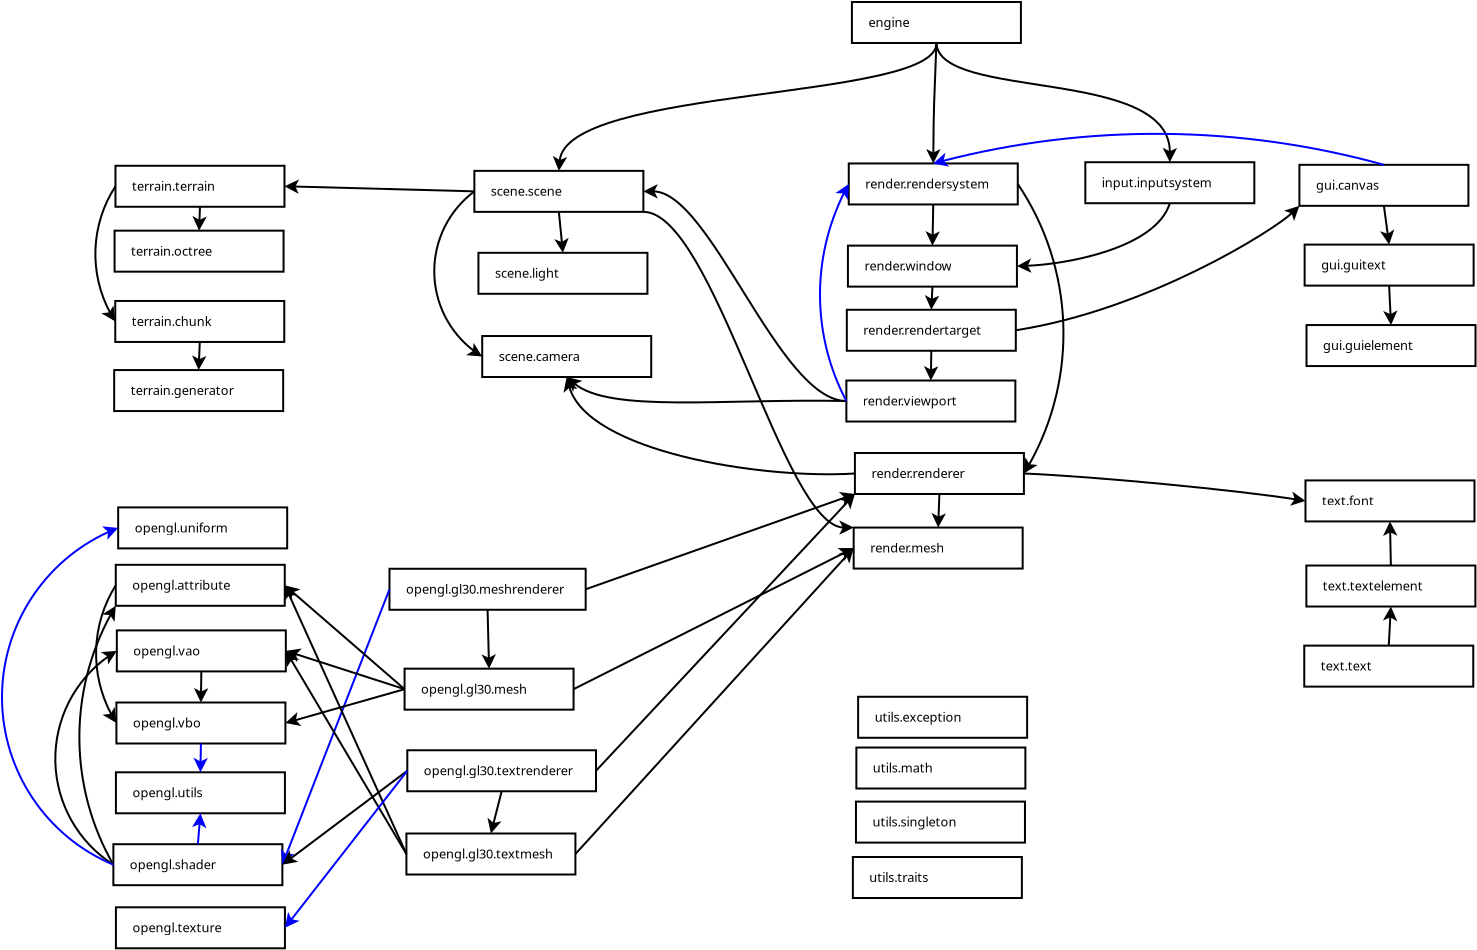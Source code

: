 <?xml version="1.0" encoding="UTF-8"?>
<dia:diagram xmlns:dia="http://www.lysator.liu.se/~alla/dia/">
  <dia:layer name="Background" visible="true" active="true">
    <dia:group>
      <dia:object type="Standard - Box" version="0" id="O0">
        <dia:attribute name="obj_pos">
          <dia:point val="26.757,26.977"/>
        </dia:attribute>
        <dia:attribute name="obj_bb">
          <dia:rectangle val="26.707,26.927;35.257,29.077"/>
        </dia:attribute>
        <dia:attribute name="elem_corner">
          <dia:point val="26.757,26.977"/>
        </dia:attribute>
        <dia:attribute name="elem_width">
          <dia:real val="8.45"/>
        </dia:attribute>
        <dia:attribute name="elem_height">
          <dia:real val="2.05"/>
        </dia:attribute>
        <dia:attribute name="show_background">
          <dia:boolean val="true"/>
        </dia:attribute>
      </dia:object>
      <dia:object type="Standard - Text" version="1" id="O1">
        <dia:attribute name="obj_pos">
          <dia:point val="27.582,28.227"/>
        </dia:attribute>
        <dia:attribute name="obj_bb">
          <dia:rectangle val="27.582,27.632;29.767,28.379"/>
        </dia:attribute>
        <dia:attribute name="text">
          <dia:composite type="text">
            <dia:attribute name="string">
              <dia:string>#engine#</dia:string>
            </dia:attribute>
            <dia:attribute name="font">
              <dia:font family="sans" style="0" name="Helvetica"/>
            </dia:attribute>
            <dia:attribute name="height">
              <dia:real val="0.8"/>
            </dia:attribute>
            <dia:attribute name="pos">
              <dia:point val="27.582,28.227"/>
            </dia:attribute>
            <dia:attribute name="color">
              <dia:color val="#000000"/>
            </dia:attribute>
            <dia:attribute name="alignment">
              <dia:enum val="0"/>
            </dia:attribute>
          </dia:composite>
        </dia:attribute>
        <dia:attribute name="valign">
          <dia:enum val="3"/>
        </dia:attribute>
      </dia:object>
    </dia:group>
    <dia:group>
      <dia:object type="Standard - Box" version="0" id="O2">
        <dia:attribute name="obj_pos">
          <dia:point val="27.068,61.715"/>
        </dia:attribute>
        <dia:attribute name="obj_bb">
          <dia:rectangle val="27.018,61.665;35.568,63.815"/>
        </dia:attribute>
        <dia:attribute name="elem_corner">
          <dia:point val="27.068,61.715"/>
        </dia:attribute>
        <dia:attribute name="elem_width">
          <dia:real val="8.45"/>
        </dia:attribute>
        <dia:attribute name="elem_height">
          <dia:real val="2.05"/>
        </dia:attribute>
        <dia:attribute name="show_background">
          <dia:boolean val="true"/>
        </dia:attribute>
      </dia:object>
      <dia:object type="Standard - Text" version="1" id="O3">
        <dia:attribute name="obj_pos">
          <dia:point val="27.893,62.965"/>
        </dia:attribute>
        <dia:attribute name="obj_bb">
          <dia:rectangle val="27.893,62.37;32.573,63.117"/>
        </dia:attribute>
        <dia:attribute name="text">
          <dia:composite type="text">
            <dia:attribute name="string">
              <dia:string>#utils.exception#</dia:string>
            </dia:attribute>
            <dia:attribute name="font">
              <dia:font family="sans" style="0" name="Helvetica"/>
            </dia:attribute>
            <dia:attribute name="height">
              <dia:real val="0.8"/>
            </dia:attribute>
            <dia:attribute name="pos">
              <dia:point val="27.893,62.965"/>
            </dia:attribute>
            <dia:attribute name="color">
              <dia:color val="#000000"/>
            </dia:attribute>
            <dia:attribute name="alignment">
              <dia:enum val="0"/>
            </dia:attribute>
          </dia:composite>
        </dia:attribute>
        <dia:attribute name="valign">
          <dia:enum val="3"/>
        </dia:attribute>
      </dia:object>
    </dia:group>
    <dia:group>
      <dia:object type="Standard - Box" version="0" id="O4">
        <dia:attribute name="obj_pos">
          <dia:point val="26.98,64.253"/>
        </dia:attribute>
        <dia:attribute name="obj_bb">
          <dia:rectangle val="26.93,64.203;35.48,66.353"/>
        </dia:attribute>
        <dia:attribute name="elem_corner">
          <dia:point val="26.98,64.253"/>
        </dia:attribute>
        <dia:attribute name="elem_width">
          <dia:real val="8.45"/>
        </dia:attribute>
        <dia:attribute name="elem_height">
          <dia:real val="2.05"/>
        </dia:attribute>
        <dia:attribute name="show_background">
          <dia:boolean val="true"/>
        </dia:attribute>
      </dia:object>
      <dia:object type="Standard - Text" version="1" id="O5">
        <dia:attribute name="obj_pos">
          <dia:point val="27.805,65.503"/>
        </dia:attribute>
        <dia:attribute name="obj_bb">
          <dia:rectangle val="27.805,64.908;31.02,65.656"/>
        </dia:attribute>
        <dia:attribute name="text">
          <dia:composite type="text">
            <dia:attribute name="string">
              <dia:string>#utils.math#</dia:string>
            </dia:attribute>
            <dia:attribute name="font">
              <dia:font family="sans" style="0" name="Helvetica"/>
            </dia:attribute>
            <dia:attribute name="height">
              <dia:real val="0.8"/>
            </dia:attribute>
            <dia:attribute name="pos">
              <dia:point val="27.805,65.503"/>
            </dia:attribute>
            <dia:attribute name="color">
              <dia:color val="#000000"/>
            </dia:attribute>
            <dia:attribute name="alignment">
              <dia:enum val="0"/>
            </dia:attribute>
          </dia:composite>
        </dia:attribute>
        <dia:attribute name="valign">
          <dia:enum val="3"/>
        </dia:attribute>
      </dia:object>
    </dia:group>
    <dia:group>
      <dia:object type="Standard - Box" version="0" id="O6">
        <dia:attribute name="obj_pos">
          <dia:point val="26.96,66.957"/>
        </dia:attribute>
        <dia:attribute name="obj_bb">
          <dia:rectangle val="26.91,66.907;35.46,69.057"/>
        </dia:attribute>
        <dia:attribute name="elem_corner">
          <dia:point val="26.96,66.957"/>
        </dia:attribute>
        <dia:attribute name="elem_width">
          <dia:real val="8.45"/>
        </dia:attribute>
        <dia:attribute name="elem_height">
          <dia:real val="2.05"/>
        </dia:attribute>
        <dia:attribute name="show_background">
          <dia:boolean val="true"/>
        </dia:attribute>
      </dia:object>
      <dia:object type="Standard - Text" version="1" id="O7">
        <dia:attribute name="obj_pos">
          <dia:point val="27.785,68.207"/>
        </dia:attribute>
        <dia:attribute name="obj_bb">
          <dia:rectangle val="27.785,67.612;32.273,68.359"/>
        </dia:attribute>
        <dia:attribute name="text">
          <dia:composite type="text">
            <dia:attribute name="string">
              <dia:string>#utils.singleton#</dia:string>
            </dia:attribute>
            <dia:attribute name="font">
              <dia:font family="sans" style="0" name="Helvetica"/>
            </dia:attribute>
            <dia:attribute name="height">
              <dia:real val="0.8"/>
            </dia:attribute>
            <dia:attribute name="pos">
              <dia:point val="27.785,68.207"/>
            </dia:attribute>
            <dia:attribute name="color">
              <dia:color val="#000000"/>
            </dia:attribute>
            <dia:attribute name="alignment">
              <dia:enum val="0"/>
            </dia:attribute>
          </dia:composite>
        </dia:attribute>
        <dia:attribute name="valign">
          <dia:enum val="3"/>
        </dia:attribute>
      </dia:object>
    </dia:group>
    <dia:group>
      <dia:object type="Standard - Box" version="0" id="O8">
        <dia:attribute name="obj_pos">
          <dia:point val="26.805,69.728"/>
        </dia:attribute>
        <dia:attribute name="obj_bb">
          <dia:rectangle val="26.755,69.678;35.305,71.828"/>
        </dia:attribute>
        <dia:attribute name="elem_corner">
          <dia:point val="26.805,69.728"/>
        </dia:attribute>
        <dia:attribute name="elem_width">
          <dia:real val="8.45"/>
        </dia:attribute>
        <dia:attribute name="elem_height">
          <dia:real val="2.05"/>
        </dia:attribute>
        <dia:attribute name="show_background">
          <dia:boolean val="true"/>
        </dia:attribute>
      </dia:object>
      <dia:object type="Standard - Text" version="1" id="O9">
        <dia:attribute name="obj_pos">
          <dia:point val="27.63,70.978"/>
        </dia:attribute>
        <dia:attribute name="obj_bb">
          <dia:rectangle val="27.63,70.383;30.84,71.131"/>
        </dia:attribute>
        <dia:attribute name="text">
          <dia:composite type="text">
            <dia:attribute name="string">
              <dia:string>#utils.traits#</dia:string>
            </dia:attribute>
            <dia:attribute name="font">
              <dia:font family="sans" style="0" name="Helvetica"/>
            </dia:attribute>
            <dia:attribute name="height">
              <dia:real val="0.8"/>
            </dia:attribute>
            <dia:attribute name="pos">
              <dia:point val="27.63,70.978"/>
            </dia:attribute>
            <dia:attribute name="color">
              <dia:color val="#000000"/>
            </dia:attribute>
            <dia:attribute name="alignment">
              <dia:enum val="0"/>
            </dia:attribute>
          </dia:composite>
        </dia:attribute>
        <dia:attribute name="valign">
          <dia:enum val="3"/>
        </dia:attribute>
      </dia:object>
    </dia:group>
    <dia:group>
      <dia:object type="Standard - Box" version="0" id="O10">
        <dia:attribute name="obj_pos">
          <dia:point val="-10.018,62.002"/>
        </dia:attribute>
        <dia:attribute name="obj_bb">
          <dia:rectangle val="-10.068,61.952;-1.518,64.102"/>
        </dia:attribute>
        <dia:attribute name="elem_corner">
          <dia:point val="-10.018,62.002"/>
        </dia:attribute>
        <dia:attribute name="elem_width">
          <dia:real val="8.45"/>
        </dia:attribute>
        <dia:attribute name="elem_height">
          <dia:real val="2.05"/>
        </dia:attribute>
        <dia:attribute name="show_background">
          <dia:boolean val="true"/>
        </dia:attribute>
      </dia:object>
      <dia:object type="Standard - Text" version="1" id="O11">
        <dia:attribute name="obj_pos">
          <dia:point val="-9.193,63.252"/>
        </dia:attribute>
        <dia:attribute name="obj_bb">
          <dia:rectangle val="-9.193,62.657;-5.626,63.404"/>
        </dia:attribute>
        <dia:attribute name="text">
          <dia:composite type="text">
            <dia:attribute name="string">
              <dia:string>#opengl.vbo#</dia:string>
            </dia:attribute>
            <dia:attribute name="font">
              <dia:font family="sans" style="0" name="Helvetica"/>
            </dia:attribute>
            <dia:attribute name="height">
              <dia:real val="0.8"/>
            </dia:attribute>
            <dia:attribute name="pos">
              <dia:point val="-9.193,63.252"/>
            </dia:attribute>
            <dia:attribute name="color">
              <dia:color val="#000000"/>
            </dia:attribute>
            <dia:attribute name="alignment">
              <dia:enum val="0"/>
            </dia:attribute>
          </dia:composite>
        </dia:attribute>
        <dia:attribute name="valign">
          <dia:enum val="3"/>
        </dia:attribute>
      </dia:object>
    </dia:group>
    <dia:group>
      <dia:object type="Standard - Box" version="0" id="O12">
        <dia:attribute name="obj_pos">
          <dia:point val="-9.997,58.397"/>
        </dia:attribute>
        <dia:attribute name="obj_bb">
          <dia:rectangle val="-10.047,58.347;-1.497,60.497"/>
        </dia:attribute>
        <dia:attribute name="elem_corner">
          <dia:point val="-9.997,58.397"/>
        </dia:attribute>
        <dia:attribute name="elem_width">
          <dia:real val="8.45"/>
        </dia:attribute>
        <dia:attribute name="elem_height">
          <dia:real val="2.05"/>
        </dia:attribute>
        <dia:attribute name="show_background">
          <dia:boolean val="true"/>
        </dia:attribute>
      </dia:object>
      <dia:object type="Standard - Text" version="1" id="O13">
        <dia:attribute name="obj_pos">
          <dia:point val="-9.172,59.647"/>
        </dia:attribute>
        <dia:attribute name="obj_bb">
          <dia:rectangle val="-9.172,59.052;-5.619,59.799"/>
        </dia:attribute>
        <dia:attribute name="text">
          <dia:composite type="text">
            <dia:attribute name="string">
              <dia:string>#opengl.vao#</dia:string>
            </dia:attribute>
            <dia:attribute name="font">
              <dia:font family="sans" style="0" name="Helvetica"/>
            </dia:attribute>
            <dia:attribute name="height">
              <dia:real val="0.8"/>
            </dia:attribute>
            <dia:attribute name="pos">
              <dia:point val="-9.172,59.647"/>
            </dia:attribute>
            <dia:attribute name="color">
              <dia:color val="#000000"/>
            </dia:attribute>
            <dia:attribute name="alignment">
              <dia:enum val="0"/>
            </dia:attribute>
          </dia:composite>
        </dia:attribute>
        <dia:attribute name="valign">
          <dia:enum val="3"/>
        </dia:attribute>
      </dia:object>
    </dia:group>
    <dia:group>
      <dia:object type="Standard - Box" version="0" id="O14">
        <dia:attribute name="obj_pos">
          <dia:point val="-10.042,65.492"/>
        </dia:attribute>
        <dia:attribute name="obj_bb">
          <dia:rectangle val="-10.092,65.442;-1.542,67.592"/>
        </dia:attribute>
        <dia:attribute name="elem_corner">
          <dia:point val="-10.042,65.492"/>
        </dia:attribute>
        <dia:attribute name="elem_width">
          <dia:real val="8.45"/>
        </dia:attribute>
        <dia:attribute name="elem_height">
          <dia:real val="2.05"/>
        </dia:attribute>
        <dia:attribute name="show_background">
          <dia:boolean val="true"/>
        </dia:attribute>
      </dia:object>
      <dia:object type="Standard - Text" version="1" id="O15">
        <dia:attribute name="obj_pos">
          <dia:point val="-9.217,66.742"/>
        </dia:attribute>
        <dia:attribute name="obj_bb">
          <dia:rectangle val="-9.217,66.147;-5.487,66.894"/>
        </dia:attribute>
        <dia:attribute name="text">
          <dia:composite type="text">
            <dia:attribute name="string">
              <dia:string>#opengl.utils#</dia:string>
            </dia:attribute>
            <dia:attribute name="font">
              <dia:font family="sans" style="0" name="Helvetica"/>
            </dia:attribute>
            <dia:attribute name="height">
              <dia:real val="0.8"/>
            </dia:attribute>
            <dia:attribute name="pos">
              <dia:point val="-9.217,66.742"/>
            </dia:attribute>
            <dia:attribute name="color">
              <dia:color val="#000000"/>
            </dia:attribute>
            <dia:attribute name="alignment">
              <dia:enum val="0"/>
            </dia:attribute>
          </dia:composite>
        </dia:attribute>
        <dia:attribute name="valign">
          <dia:enum val="3"/>
        </dia:attribute>
      </dia:object>
    </dia:group>
    <dia:group>
      <dia:object type="Standard - Box" version="0" id="O16">
        <dia:attribute name="obj_pos">
          <dia:point val="-9.93,52.247"/>
        </dia:attribute>
        <dia:attribute name="obj_bb">
          <dia:rectangle val="-9.98,52.197;-1.43,54.347"/>
        </dia:attribute>
        <dia:attribute name="elem_corner">
          <dia:point val="-9.93,52.247"/>
        </dia:attribute>
        <dia:attribute name="elem_width">
          <dia:real val="8.45"/>
        </dia:attribute>
        <dia:attribute name="elem_height">
          <dia:real val="2.05"/>
        </dia:attribute>
        <dia:attribute name="show_background">
          <dia:boolean val="true"/>
        </dia:attribute>
      </dia:object>
      <dia:object type="Standard - Text" version="1" id="O17">
        <dia:attribute name="obj_pos">
          <dia:point val="-9.105,53.497"/>
        </dia:attribute>
        <dia:attribute name="obj_bb">
          <dia:rectangle val="-9.105,52.902;-4.237,53.649"/>
        </dia:attribute>
        <dia:attribute name="text">
          <dia:composite type="text">
            <dia:attribute name="string">
              <dia:string>#opengl.uniform#</dia:string>
            </dia:attribute>
            <dia:attribute name="font">
              <dia:font family="sans" style="0" name="Helvetica"/>
            </dia:attribute>
            <dia:attribute name="height">
              <dia:real val="0.8"/>
            </dia:attribute>
            <dia:attribute name="pos">
              <dia:point val="-9.105,53.497"/>
            </dia:attribute>
            <dia:attribute name="color">
              <dia:color val="#000000"/>
            </dia:attribute>
            <dia:attribute name="alignment">
              <dia:enum val="0"/>
            </dia:attribute>
          </dia:composite>
        </dia:attribute>
        <dia:attribute name="valign">
          <dia:enum val="3"/>
        </dia:attribute>
      </dia:object>
    </dia:group>
    <dia:group>
      <dia:object type="Standard - Box" version="0" id="O18">
        <dia:attribute name="obj_pos">
          <dia:point val="-10.042,72.242"/>
        </dia:attribute>
        <dia:attribute name="obj_bb">
          <dia:rectangle val="-10.092,72.192;-1.542,74.342"/>
        </dia:attribute>
        <dia:attribute name="elem_corner">
          <dia:point val="-10.042,72.242"/>
        </dia:attribute>
        <dia:attribute name="elem_width">
          <dia:real val="8.45"/>
        </dia:attribute>
        <dia:attribute name="elem_height">
          <dia:real val="2.05"/>
        </dia:attribute>
        <dia:attribute name="show_background">
          <dia:boolean val="true"/>
        </dia:attribute>
      </dia:object>
      <dia:object type="Standard - Text" version="1" id="O19">
        <dia:attribute name="obj_pos">
          <dia:point val="-9.217,73.492"/>
        </dia:attribute>
        <dia:attribute name="obj_bb">
          <dia:rectangle val="-9.217,72.897;-4.517,73.644"/>
        </dia:attribute>
        <dia:attribute name="text">
          <dia:composite type="text">
            <dia:attribute name="string">
              <dia:string>#opengl.texture#</dia:string>
            </dia:attribute>
            <dia:attribute name="font">
              <dia:font family="sans" style="0" name="Helvetica"/>
            </dia:attribute>
            <dia:attribute name="height">
              <dia:real val="0.8"/>
            </dia:attribute>
            <dia:attribute name="pos">
              <dia:point val="-9.217,73.492"/>
            </dia:attribute>
            <dia:attribute name="color">
              <dia:color val="#000000"/>
            </dia:attribute>
            <dia:attribute name="alignment">
              <dia:enum val="0"/>
            </dia:attribute>
          </dia:composite>
        </dia:attribute>
        <dia:attribute name="valign">
          <dia:enum val="3"/>
        </dia:attribute>
      </dia:object>
    </dia:group>
    <dia:group>
      <dia:object type="Standard - Box" version="0" id="O20">
        <dia:attribute name="obj_pos">
          <dia:point val="-10.17,69.087"/>
        </dia:attribute>
        <dia:attribute name="obj_bb">
          <dia:rectangle val="-10.22,69.037;-1.67,71.187"/>
        </dia:attribute>
        <dia:attribute name="elem_corner">
          <dia:point val="-10.17,69.087"/>
        </dia:attribute>
        <dia:attribute name="elem_width">
          <dia:real val="8.45"/>
        </dia:attribute>
        <dia:attribute name="elem_height">
          <dia:real val="2.05"/>
        </dia:attribute>
        <dia:attribute name="show_background">
          <dia:boolean val="true"/>
        </dia:attribute>
      </dia:object>
      <dia:object type="Standard - Text" version="1" id="O21">
        <dia:attribute name="obj_pos">
          <dia:point val="-9.345,70.337"/>
        </dia:attribute>
        <dia:attribute name="obj_bb">
          <dia:rectangle val="-9.345,69.742;-4.763,70.489"/>
        </dia:attribute>
        <dia:attribute name="text">
          <dia:composite type="text">
            <dia:attribute name="string">
              <dia:string>#opengl.shader#</dia:string>
            </dia:attribute>
            <dia:attribute name="font">
              <dia:font family="sans" style="0" name="Helvetica"/>
            </dia:attribute>
            <dia:attribute name="height">
              <dia:real val="0.8"/>
            </dia:attribute>
            <dia:attribute name="pos">
              <dia:point val="-9.345,70.337"/>
            </dia:attribute>
            <dia:attribute name="color">
              <dia:color val="#000000"/>
            </dia:attribute>
            <dia:attribute name="alignment">
              <dia:enum val="0"/>
            </dia:attribute>
          </dia:composite>
        </dia:attribute>
        <dia:attribute name="valign">
          <dia:enum val="3"/>
        </dia:attribute>
      </dia:object>
    </dia:group>
    <dia:group>
      <dia:object type="Standard - Box" version="0" id="O22">
        <dia:attribute name="obj_pos">
          <dia:point val="-10.05,55.117"/>
        </dia:attribute>
        <dia:attribute name="obj_bb">
          <dia:rectangle val="-10.1,55.067;-1.55,57.217"/>
        </dia:attribute>
        <dia:attribute name="elem_corner">
          <dia:point val="-10.05,55.117"/>
        </dia:attribute>
        <dia:attribute name="elem_width">
          <dia:real val="8.45"/>
        </dia:attribute>
        <dia:attribute name="elem_height">
          <dia:real val="2.05"/>
        </dia:attribute>
        <dia:attribute name="show_background">
          <dia:boolean val="true"/>
        </dia:attribute>
      </dia:object>
      <dia:object type="Standard - Text" version="1" id="O23">
        <dia:attribute name="obj_pos">
          <dia:point val="-9.225,56.367"/>
        </dia:attribute>
        <dia:attribute name="obj_bb">
          <dia:rectangle val="-9.225,55.772;-4.048,56.519"/>
        </dia:attribute>
        <dia:attribute name="text">
          <dia:composite type="text">
            <dia:attribute name="string">
              <dia:string>#opengl.attribute#</dia:string>
            </dia:attribute>
            <dia:attribute name="font">
              <dia:font family="sans" style="0" name="Helvetica"/>
            </dia:attribute>
            <dia:attribute name="height">
              <dia:real val="0.8"/>
            </dia:attribute>
            <dia:attribute name="pos">
              <dia:point val="-9.225,56.367"/>
            </dia:attribute>
            <dia:attribute name="color">
              <dia:color val="#000000"/>
            </dia:attribute>
            <dia:attribute name="alignment">
              <dia:enum val="0"/>
            </dia:attribute>
          </dia:composite>
        </dia:attribute>
        <dia:attribute name="valign">
          <dia:enum val="3"/>
        </dia:attribute>
      </dia:object>
    </dia:group>
    <dia:group>
      <dia:object type="Standard - Box" version="0" id="O24">
        <dia:attribute name="obj_pos">
          <dia:point val="4.39,60.31"/>
        </dia:attribute>
        <dia:attribute name="obj_bb">
          <dia:rectangle val="4.34,60.26;12.89,62.41"/>
        </dia:attribute>
        <dia:attribute name="elem_corner">
          <dia:point val="4.39,60.31"/>
        </dia:attribute>
        <dia:attribute name="elem_width">
          <dia:real val="8.45"/>
        </dia:attribute>
        <dia:attribute name="elem_height">
          <dia:real val="2.05"/>
        </dia:attribute>
        <dia:attribute name="show_background">
          <dia:boolean val="true"/>
        </dia:attribute>
      </dia:object>
      <dia:object type="Standard - Text" version="1" id="O25">
        <dia:attribute name="obj_pos">
          <dia:point val="5.215,61.56"/>
        </dia:attribute>
        <dia:attribute name="obj_bb">
          <dia:rectangle val="5.215,60.965;10.96,61.712"/>
        </dia:attribute>
        <dia:attribute name="text">
          <dia:composite type="text">
            <dia:attribute name="string">
              <dia:string>#opengl.gl30.mesh#</dia:string>
            </dia:attribute>
            <dia:attribute name="font">
              <dia:font family="sans" style="0" name="Helvetica"/>
            </dia:attribute>
            <dia:attribute name="height">
              <dia:real val="0.8"/>
            </dia:attribute>
            <dia:attribute name="pos">
              <dia:point val="5.215,61.56"/>
            </dia:attribute>
            <dia:attribute name="color">
              <dia:color val="#000000"/>
            </dia:attribute>
            <dia:attribute name="alignment">
              <dia:enum val="0"/>
            </dia:attribute>
          </dia:composite>
        </dia:attribute>
        <dia:attribute name="valign">
          <dia:enum val="3"/>
        </dia:attribute>
      </dia:object>
    </dia:group>
    <dia:group>
      <dia:object type="Standard - Box" version="0" id="O26">
        <dia:attribute name="obj_pos">
          <dia:point val="3.635,55.315"/>
        </dia:attribute>
        <dia:attribute name="obj_bb">
          <dia:rectangle val="3.585,55.265;13.495,57.415"/>
        </dia:attribute>
        <dia:attribute name="elem_corner">
          <dia:point val="3.635,55.315"/>
        </dia:attribute>
        <dia:attribute name="elem_width">
          <dia:real val="9.81"/>
        </dia:attribute>
        <dia:attribute name="elem_height">
          <dia:real val="2.05"/>
        </dia:attribute>
        <dia:attribute name="show_background">
          <dia:boolean val="true"/>
        </dia:attribute>
      </dia:object>
      <dia:object type="Standard - Text" version="1" id="O27">
        <dia:attribute name="obj_pos">
          <dia:point val="4.46,56.565"/>
        </dia:attribute>
        <dia:attribute name="obj_bb">
          <dia:rectangle val="4.46,55.97;12.96,56.718"/>
        </dia:attribute>
        <dia:attribute name="text">
          <dia:composite type="text">
            <dia:attribute name="string">
              <dia:string>#opengl.gl30.meshrenderer#</dia:string>
            </dia:attribute>
            <dia:attribute name="font">
              <dia:font family="sans" style="0" name="Helvetica"/>
            </dia:attribute>
            <dia:attribute name="height">
              <dia:real val="0.8"/>
            </dia:attribute>
            <dia:attribute name="pos">
              <dia:point val="4.46,56.565"/>
            </dia:attribute>
            <dia:attribute name="color">
              <dia:color val="#000000"/>
            </dia:attribute>
            <dia:attribute name="alignment">
              <dia:enum val="0"/>
            </dia:attribute>
          </dia:composite>
        </dia:attribute>
        <dia:attribute name="valign">
          <dia:enum val="3"/>
        </dia:attribute>
      </dia:object>
    </dia:group>
    <dia:group>
      <dia:object type="Standard - Box" version="0" id="O28">
        <dia:attribute name="obj_pos">
          <dia:point val="4.482,68.552"/>
        </dia:attribute>
        <dia:attribute name="obj_bb">
          <dia:rectangle val="4.432,68.502;12.982,70.652"/>
        </dia:attribute>
        <dia:attribute name="elem_corner">
          <dia:point val="4.482,68.552"/>
        </dia:attribute>
        <dia:attribute name="elem_width">
          <dia:real val="8.45"/>
        </dia:attribute>
        <dia:attribute name="elem_height">
          <dia:real val="2.05"/>
        </dia:attribute>
        <dia:attribute name="show_background">
          <dia:boolean val="true"/>
        </dia:attribute>
      </dia:object>
      <dia:object type="Standard - Text" version="1" id="O29">
        <dia:attribute name="obj_pos">
          <dia:point val="5.307,69.802"/>
        </dia:attribute>
        <dia:attribute name="obj_bb">
          <dia:rectangle val="5.307,69.207;12.317,69.954"/>
        </dia:attribute>
        <dia:attribute name="text">
          <dia:composite type="text">
            <dia:attribute name="string">
              <dia:string>#opengl.gl30.textmesh#</dia:string>
            </dia:attribute>
            <dia:attribute name="font">
              <dia:font family="sans" style="0" name="Helvetica"/>
            </dia:attribute>
            <dia:attribute name="height">
              <dia:real val="0.8"/>
            </dia:attribute>
            <dia:attribute name="pos">
              <dia:point val="5.307,69.802"/>
            </dia:attribute>
            <dia:attribute name="color">
              <dia:color val="#000000"/>
            </dia:attribute>
            <dia:attribute name="alignment">
              <dia:enum val="0"/>
            </dia:attribute>
          </dia:composite>
        </dia:attribute>
        <dia:attribute name="valign">
          <dia:enum val="3"/>
        </dia:attribute>
      </dia:object>
    </dia:group>
    <dia:group>
      <dia:object type="Standard - Box" version="0" id="O30">
        <dia:attribute name="obj_pos">
          <dia:point val="4.527,64.39"/>
        </dia:attribute>
        <dia:attribute name="obj_bb">
          <dia:rectangle val="4.477,64.34;14.012,66.49"/>
        </dia:attribute>
        <dia:attribute name="elem_corner">
          <dia:point val="4.527,64.39"/>
        </dia:attribute>
        <dia:attribute name="elem_width">
          <dia:real val="9.435"/>
        </dia:attribute>
        <dia:attribute name="elem_height">
          <dia:real val="2.05"/>
        </dia:attribute>
        <dia:attribute name="show_background">
          <dia:boolean val="true"/>
        </dia:attribute>
      </dia:object>
      <dia:object type="Standard - Text" version="1" id="O31">
        <dia:attribute name="obj_pos">
          <dia:point val="5.352,65.64"/>
        </dia:attribute>
        <dia:attribute name="obj_bb">
          <dia:rectangle val="5.352,65.045;13.362,65.793"/>
        </dia:attribute>
        <dia:attribute name="text">
          <dia:composite type="text">
            <dia:attribute name="string">
              <dia:string>#opengl.gl30.textrenderer#</dia:string>
            </dia:attribute>
            <dia:attribute name="font">
              <dia:font family="sans" style="0" name="Helvetica"/>
            </dia:attribute>
            <dia:attribute name="height">
              <dia:real val="0.8"/>
            </dia:attribute>
            <dia:attribute name="pos">
              <dia:point val="5.352,65.64"/>
            </dia:attribute>
            <dia:attribute name="color">
              <dia:color val="#000000"/>
            </dia:attribute>
            <dia:attribute name="alignment">
              <dia:enum val="0"/>
            </dia:attribute>
          </dia:composite>
        </dia:attribute>
        <dia:attribute name="valign">
          <dia:enum val="3"/>
        </dia:attribute>
      </dia:object>
    </dia:group>
    <dia:group>
      <dia:object type="Standard - Box" version="0" id="O32">
        <dia:attribute name="obj_pos">
          <dia:point val="26.558,39.158"/>
        </dia:attribute>
        <dia:attribute name="obj_bb">
          <dia:rectangle val="26.508,39.108;35.058,41.258"/>
        </dia:attribute>
        <dia:attribute name="elem_corner">
          <dia:point val="26.558,39.158"/>
        </dia:attribute>
        <dia:attribute name="elem_width">
          <dia:real val="8.45"/>
        </dia:attribute>
        <dia:attribute name="elem_height">
          <dia:real val="2.05"/>
        </dia:attribute>
        <dia:attribute name="show_background">
          <dia:boolean val="true"/>
        </dia:attribute>
      </dia:object>
      <dia:object type="Standard - Text" version="1" id="O33">
        <dia:attribute name="obj_pos">
          <dia:point val="27.383,40.408"/>
        </dia:attribute>
        <dia:attribute name="obj_bb">
          <dia:rectangle val="27.383,39.813;32.068,40.561"/>
        </dia:attribute>
        <dia:attribute name="text">
          <dia:composite type="text">
            <dia:attribute name="string">
              <dia:string>#render.window#</dia:string>
            </dia:attribute>
            <dia:attribute name="font">
              <dia:font family="sans" style="0" name="Helvetica"/>
            </dia:attribute>
            <dia:attribute name="height">
              <dia:real val="0.8"/>
            </dia:attribute>
            <dia:attribute name="pos">
              <dia:point val="27.383,40.408"/>
            </dia:attribute>
            <dia:attribute name="color">
              <dia:color val="#000000"/>
            </dia:attribute>
            <dia:attribute name="alignment">
              <dia:enum val="0"/>
            </dia:attribute>
          </dia:composite>
        </dia:attribute>
        <dia:attribute name="valign">
          <dia:enum val="3"/>
        </dia:attribute>
      </dia:object>
    </dia:group>
    <dia:group>
      <dia:object type="Standard - Box" version="0" id="O34">
        <dia:attribute name="obj_pos">
          <dia:point val="26.48,45.903"/>
        </dia:attribute>
        <dia:attribute name="obj_bb">
          <dia:rectangle val="26.43,45.853;34.98,48.003"/>
        </dia:attribute>
        <dia:attribute name="elem_corner">
          <dia:point val="26.48,45.903"/>
        </dia:attribute>
        <dia:attribute name="elem_width">
          <dia:real val="8.45"/>
        </dia:attribute>
        <dia:attribute name="elem_height">
          <dia:real val="2.05"/>
        </dia:attribute>
        <dia:attribute name="show_background">
          <dia:boolean val="true"/>
        </dia:attribute>
      </dia:object>
      <dia:object type="Standard - Text" version="1" id="O35">
        <dia:attribute name="obj_pos">
          <dia:point val="27.305,47.153"/>
        </dia:attribute>
        <dia:attribute name="obj_bb">
          <dia:rectangle val="27.305,46.558;32.35,47.306"/>
        </dia:attribute>
        <dia:attribute name="text">
          <dia:composite type="text">
            <dia:attribute name="string">
              <dia:string>#render.viewport#</dia:string>
            </dia:attribute>
            <dia:attribute name="font">
              <dia:font family="sans" style="0" name="Helvetica"/>
            </dia:attribute>
            <dia:attribute name="height">
              <dia:real val="0.8"/>
            </dia:attribute>
            <dia:attribute name="pos">
              <dia:point val="27.305,47.153"/>
            </dia:attribute>
            <dia:attribute name="color">
              <dia:color val="#000000"/>
            </dia:attribute>
            <dia:attribute name="alignment">
              <dia:enum val="0"/>
            </dia:attribute>
          </dia:composite>
        </dia:attribute>
        <dia:attribute name="valign">
          <dia:enum val="3"/>
        </dia:attribute>
      </dia:object>
    </dia:group>
    <dia:group>
      <dia:object type="Standard - Box" version="0" id="O36">
        <dia:attribute name="obj_pos">
          <dia:point val="26.502,42.365"/>
        </dia:attribute>
        <dia:attribute name="obj_bb">
          <dia:rectangle val="26.452,42.315;35.002,44.465"/>
        </dia:attribute>
        <dia:attribute name="elem_corner">
          <dia:point val="26.502,42.365"/>
        </dia:attribute>
        <dia:attribute name="elem_width">
          <dia:real val="8.45"/>
        </dia:attribute>
        <dia:attribute name="elem_height">
          <dia:real val="2.05"/>
        </dia:attribute>
        <dia:attribute name="show_background">
          <dia:boolean val="true"/>
        </dia:attribute>
      </dia:object>
      <dia:object type="Standard - Text" version="1" id="O37">
        <dia:attribute name="obj_pos">
          <dia:point val="27.327,43.615"/>
        </dia:attribute>
        <dia:attribute name="obj_bb">
          <dia:rectangle val="27.327,43.02;33.644,43.767"/>
        </dia:attribute>
        <dia:attribute name="text">
          <dia:composite type="text">
            <dia:attribute name="string">
              <dia:string>#render.rendertarget#</dia:string>
            </dia:attribute>
            <dia:attribute name="font">
              <dia:font family="sans" style="0" name="Helvetica"/>
            </dia:attribute>
            <dia:attribute name="height">
              <dia:real val="0.8"/>
            </dia:attribute>
            <dia:attribute name="pos">
              <dia:point val="27.327,43.615"/>
            </dia:attribute>
            <dia:attribute name="color">
              <dia:color val="#000000"/>
            </dia:attribute>
            <dia:attribute name="alignment">
              <dia:enum val="0"/>
            </dia:attribute>
          </dia:composite>
        </dia:attribute>
        <dia:attribute name="valign">
          <dia:enum val="3"/>
        </dia:attribute>
      </dia:object>
    </dia:group>
    <dia:group>
      <dia:object type="Standard - Box" version="0" id="O38">
        <dia:attribute name="obj_pos">
          <dia:point val="26.907,49.527"/>
        </dia:attribute>
        <dia:attribute name="obj_bb">
          <dia:rectangle val="26.857,49.477;35.407,51.627"/>
        </dia:attribute>
        <dia:attribute name="elem_corner">
          <dia:point val="26.907,49.527"/>
        </dia:attribute>
        <dia:attribute name="elem_width">
          <dia:real val="8.45"/>
        </dia:attribute>
        <dia:attribute name="elem_height">
          <dia:real val="2.05"/>
        </dia:attribute>
        <dia:attribute name="show_background">
          <dia:boolean val="true"/>
        </dia:attribute>
      </dia:object>
      <dia:object type="Standard - Text" version="1" id="O39">
        <dia:attribute name="obj_pos">
          <dia:point val="27.732,50.777"/>
        </dia:attribute>
        <dia:attribute name="obj_bb">
          <dia:rectangle val="27.732,50.182;32.744,50.929"/>
        </dia:attribute>
        <dia:attribute name="text">
          <dia:composite type="text">
            <dia:attribute name="string">
              <dia:string>#render.renderer#</dia:string>
            </dia:attribute>
            <dia:attribute name="font">
              <dia:font family="sans" style="0" name="Helvetica"/>
            </dia:attribute>
            <dia:attribute name="height">
              <dia:real val="0.8"/>
            </dia:attribute>
            <dia:attribute name="pos">
              <dia:point val="27.732,50.777"/>
            </dia:attribute>
            <dia:attribute name="color">
              <dia:color val="#000000"/>
            </dia:attribute>
            <dia:attribute name="alignment">
              <dia:enum val="0"/>
            </dia:attribute>
          </dia:composite>
        </dia:attribute>
        <dia:attribute name="valign">
          <dia:enum val="3"/>
        </dia:attribute>
      </dia:object>
    </dia:group>
    <dia:group>
      <dia:object type="Standard - Box" version="0" id="O40">
        <dia:attribute name="obj_pos">
          <dia:point val="26.6,35.05"/>
        </dia:attribute>
        <dia:attribute name="obj_bb">
          <dia:rectangle val="26.55,35;35.1,37.15"/>
        </dia:attribute>
        <dia:attribute name="elem_corner">
          <dia:point val="26.6,35.05"/>
        </dia:attribute>
        <dia:attribute name="elem_width">
          <dia:real val="8.45"/>
        </dia:attribute>
        <dia:attribute name="elem_height">
          <dia:real val="2.05"/>
        </dia:attribute>
        <dia:attribute name="show_background">
          <dia:boolean val="true"/>
        </dia:attribute>
      </dia:object>
      <dia:object type="Standard - Text" version="1" id="O41">
        <dia:attribute name="obj_pos">
          <dia:point val="27.425,36.3"/>
        </dia:attribute>
        <dia:attribute name="obj_bb">
          <dia:rectangle val="27.425,35.705;34.108,36.453"/>
        </dia:attribute>
        <dia:attribute name="text">
          <dia:composite type="text">
            <dia:attribute name="string">
              <dia:string>#render.rendersystem#</dia:string>
            </dia:attribute>
            <dia:attribute name="font">
              <dia:font family="sans" style="0" name="Helvetica"/>
            </dia:attribute>
            <dia:attribute name="height">
              <dia:real val="0.8"/>
            </dia:attribute>
            <dia:attribute name="pos">
              <dia:point val="27.425,36.3"/>
            </dia:attribute>
            <dia:attribute name="color">
              <dia:color val="#000000"/>
            </dia:attribute>
            <dia:attribute name="alignment">
              <dia:enum val="0"/>
            </dia:attribute>
          </dia:composite>
        </dia:attribute>
        <dia:attribute name="valign">
          <dia:enum val="3"/>
        </dia:attribute>
      </dia:object>
    </dia:group>
    <dia:group>
      <dia:object type="Standard - Box" version="0" id="O42">
        <dia:attribute name="obj_pos">
          <dia:point val="26.845,53.255"/>
        </dia:attribute>
        <dia:attribute name="obj_bb">
          <dia:rectangle val="26.795,53.205;35.345,55.355"/>
        </dia:attribute>
        <dia:attribute name="elem_corner">
          <dia:point val="26.845,53.255"/>
        </dia:attribute>
        <dia:attribute name="elem_width">
          <dia:real val="8.45"/>
        </dia:attribute>
        <dia:attribute name="elem_height">
          <dia:real val="2.05"/>
        </dia:attribute>
        <dia:attribute name="show_background">
          <dia:boolean val="true"/>
        </dia:attribute>
      </dia:object>
      <dia:object type="Standard - Text" version="1" id="O43">
        <dia:attribute name="obj_pos">
          <dia:point val="27.67,54.505"/>
        </dia:attribute>
        <dia:attribute name="obj_bb">
          <dia:rectangle val="27.67,53.91;31.683,54.657"/>
        </dia:attribute>
        <dia:attribute name="text">
          <dia:composite type="text">
            <dia:attribute name="string">
              <dia:string>#render.mesh#</dia:string>
            </dia:attribute>
            <dia:attribute name="font">
              <dia:font family="sans" style="0" name="Helvetica"/>
            </dia:attribute>
            <dia:attribute name="height">
              <dia:real val="0.8"/>
            </dia:attribute>
            <dia:attribute name="pos">
              <dia:point val="27.67,54.505"/>
            </dia:attribute>
            <dia:attribute name="color">
              <dia:color val="#000000"/>
            </dia:attribute>
            <dia:attribute name="alignment">
              <dia:enum val="0"/>
            </dia:attribute>
          </dia:composite>
        </dia:attribute>
        <dia:attribute name="valign">
          <dia:enum val="3"/>
        </dia:attribute>
      </dia:object>
    </dia:group>
    <dia:group>
      <dia:object type="Standard - Box" version="0" id="O44">
        <dia:attribute name="obj_pos">
          <dia:point val="8.272,43.678"/>
        </dia:attribute>
        <dia:attribute name="obj_bb">
          <dia:rectangle val="8.222,43.628;16.772,45.778"/>
        </dia:attribute>
        <dia:attribute name="elem_corner">
          <dia:point val="8.272,43.678"/>
        </dia:attribute>
        <dia:attribute name="elem_width">
          <dia:real val="8.45"/>
        </dia:attribute>
        <dia:attribute name="elem_height">
          <dia:real val="2.05"/>
        </dia:attribute>
        <dia:attribute name="show_background">
          <dia:boolean val="true"/>
        </dia:attribute>
      </dia:object>
      <dia:object type="Standard - Text" version="1" id="O45">
        <dia:attribute name="obj_pos">
          <dia:point val="9.097,44.928"/>
        </dia:attribute>
        <dia:attribute name="obj_bb">
          <dia:rectangle val="9.097,44.333;13.597,45.081"/>
        </dia:attribute>
        <dia:attribute name="text">
          <dia:composite type="text">
            <dia:attribute name="string">
              <dia:string>#scene.camera#</dia:string>
            </dia:attribute>
            <dia:attribute name="font">
              <dia:font family="sans" style="0" name="Helvetica"/>
            </dia:attribute>
            <dia:attribute name="height">
              <dia:real val="0.8"/>
            </dia:attribute>
            <dia:attribute name="pos">
              <dia:point val="9.097,44.928"/>
            </dia:attribute>
            <dia:attribute name="color">
              <dia:color val="#000000"/>
            </dia:attribute>
            <dia:attribute name="alignment">
              <dia:enum val="0"/>
            </dia:attribute>
          </dia:composite>
        </dia:attribute>
        <dia:attribute name="valign">
          <dia:enum val="3"/>
        </dia:attribute>
      </dia:object>
    </dia:group>
    <dia:group>
      <dia:object type="Standard - Box" version="0" id="O46">
        <dia:attribute name="obj_pos">
          <dia:point val="8.083,39.517"/>
        </dia:attribute>
        <dia:attribute name="obj_bb">
          <dia:rectangle val="8.033,39.467;16.583,41.617"/>
        </dia:attribute>
        <dia:attribute name="elem_corner">
          <dia:point val="8.083,39.517"/>
        </dia:attribute>
        <dia:attribute name="elem_width">
          <dia:real val="8.45"/>
        </dia:attribute>
        <dia:attribute name="elem_height">
          <dia:real val="2.05"/>
        </dia:attribute>
        <dia:attribute name="show_background">
          <dia:boolean val="true"/>
        </dia:attribute>
      </dia:object>
      <dia:object type="Standard - Text" version="1" id="O47">
        <dia:attribute name="obj_pos">
          <dia:point val="8.908,40.767"/>
        </dia:attribute>
        <dia:attribute name="obj_bb">
          <dia:rectangle val="8.908,40.172;12.408,40.919"/>
        </dia:attribute>
        <dia:attribute name="text">
          <dia:composite type="text">
            <dia:attribute name="string">
              <dia:string>#scene.light#</dia:string>
            </dia:attribute>
            <dia:attribute name="font">
              <dia:font family="sans" style="0" name="Helvetica"/>
            </dia:attribute>
            <dia:attribute name="height">
              <dia:real val="0.8"/>
            </dia:attribute>
            <dia:attribute name="pos">
              <dia:point val="8.908,40.767"/>
            </dia:attribute>
            <dia:attribute name="color">
              <dia:color val="#000000"/>
            </dia:attribute>
            <dia:attribute name="alignment">
              <dia:enum val="0"/>
            </dia:attribute>
          </dia:composite>
        </dia:attribute>
        <dia:attribute name="valign">
          <dia:enum val="3"/>
        </dia:attribute>
      </dia:object>
    </dia:group>
    <dia:group>
      <dia:object type="Standard - Box" version="0" id="O48">
        <dia:attribute name="obj_pos">
          <dia:point val="7.88,35.42"/>
        </dia:attribute>
        <dia:attribute name="obj_bb">
          <dia:rectangle val="7.83,35.37;16.38,37.52"/>
        </dia:attribute>
        <dia:attribute name="elem_corner">
          <dia:point val="7.88,35.42"/>
        </dia:attribute>
        <dia:attribute name="elem_width">
          <dia:real val="8.45"/>
        </dia:attribute>
        <dia:attribute name="elem_height">
          <dia:real val="2.05"/>
        </dia:attribute>
        <dia:attribute name="show_background">
          <dia:boolean val="true"/>
        </dia:attribute>
      </dia:object>
      <dia:object type="Standard - Text" version="1" id="O49">
        <dia:attribute name="obj_pos">
          <dia:point val="8.705,36.67"/>
        </dia:attribute>
        <dia:attribute name="obj_bb">
          <dia:rectangle val="8.705,36.075;12.668,36.822"/>
        </dia:attribute>
        <dia:attribute name="text">
          <dia:composite type="text">
            <dia:attribute name="string">
              <dia:string>#scene.scene#</dia:string>
            </dia:attribute>
            <dia:attribute name="font">
              <dia:font family="sans" style="0" name="Helvetica"/>
            </dia:attribute>
            <dia:attribute name="height">
              <dia:real val="0.8"/>
            </dia:attribute>
            <dia:attribute name="pos">
              <dia:point val="8.705,36.67"/>
            </dia:attribute>
            <dia:attribute name="color">
              <dia:color val="#000000"/>
            </dia:attribute>
            <dia:attribute name="alignment">
              <dia:enum val="0"/>
            </dia:attribute>
          </dia:composite>
        </dia:attribute>
        <dia:attribute name="valign">
          <dia:enum val="3"/>
        </dia:attribute>
      </dia:object>
    </dia:group>
    <dia:group>
      <dia:object type="Standard - Box" version="0" id="O50">
        <dia:attribute name="obj_pos">
          <dia:point val="49.393,39.107"/>
        </dia:attribute>
        <dia:attribute name="obj_bb">
          <dia:rectangle val="49.343,39.057;57.893,41.207"/>
        </dia:attribute>
        <dia:attribute name="elem_corner">
          <dia:point val="49.393,39.107"/>
        </dia:attribute>
        <dia:attribute name="elem_width">
          <dia:real val="8.45"/>
        </dia:attribute>
        <dia:attribute name="elem_height">
          <dia:real val="2.05"/>
        </dia:attribute>
        <dia:attribute name="show_background">
          <dia:boolean val="true"/>
        </dia:attribute>
      </dia:object>
      <dia:object type="Standard - Text" version="1" id="O51">
        <dia:attribute name="obj_pos">
          <dia:point val="50.218,40.357"/>
        </dia:attribute>
        <dia:attribute name="obj_bb">
          <dia:rectangle val="50.218,39.762;53.666,40.509"/>
        </dia:attribute>
        <dia:attribute name="text">
          <dia:composite type="text">
            <dia:attribute name="string">
              <dia:string>#gui.guitext#</dia:string>
            </dia:attribute>
            <dia:attribute name="font">
              <dia:font family="sans" style="0" name="Helvetica"/>
            </dia:attribute>
            <dia:attribute name="height">
              <dia:real val="0.8"/>
            </dia:attribute>
            <dia:attribute name="pos">
              <dia:point val="50.218,40.357"/>
            </dia:attribute>
            <dia:attribute name="color">
              <dia:color val="#000000"/>
            </dia:attribute>
            <dia:attribute name="alignment">
              <dia:enum val="0"/>
            </dia:attribute>
          </dia:composite>
        </dia:attribute>
        <dia:attribute name="valign">
          <dia:enum val="3"/>
        </dia:attribute>
      </dia:object>
    </dia:group>
    <dia:group>
      <dia:object type="Standard - Box" version="0" id="O52">
        <dia:attribute name="obj_pos">
          <dia:point val="49.487,43.13"/>
        </dia:attribute>
        <dia:attribute name="obj_bb">
          <dia:rectangle val="49.437,43.08;57.987,45.23"/>
        </dia:attribute>
        <dia:attribute name="elem_corner">
          <dia:point val="49.487,43.13"/>
        </dia:attribute>
        <dia:attribute name="elem_width">
          <dia:real val="8.45"/>
        </dia:attribute>
        <dia:attribute name="elem_height">
          <dia:real val="2.05"/>
        </dia:attribute>
        <dia:attribute name="show_background">
          <dia:boolean val="true"/>
        </dia:attribute>
      </dia:object>
      <dia:object type="Standard - Text" version="1" id="O53">
        <dia:attribute name="obj_pos">
          <dia:point val="50.312,44.38"/>
        </dia:attribute>
        <dia:attribute name="obj_bb">
          <dia:rectangle val="50.312,43.785;55.134,44.532"/>
        </dia:attribute>
        <dia:attribute name="text">
          <dia:composite type="text">
            <dia:attribute name="string">
              <dia:string>#gui.guielement#</dia:string>
            </dia:attribute>
            <dia:attribute name="font">
              <dia:font family="sans" style="0" name="Helvetica"/>
            </dia:attribute>
            <dia:attribute name="height">
              <dia:real val="0.8"/>
            </dia:attribute>
            <dia:attribute name="pos">
              <dia:point val="50.312,44.38"/>
            </dia:attribute>
            <dia:attribute name="color">
              <dia:color val="#000000"/>
            </dia:attribute>
            <dia:attribute name="alignment">
              <dia:enum val="0"/>
            </dia:attribute>
          </dia:composite>
        </dia:attribute>
        <dia:attribute name="valign">
          <dia:enum val="3"/>
        </dia:attribute>
      </dia:object>
    </dia:group>
    <dia:group>
      <dia:object type="Standard - Box" version="0" id="O54">
        <dia:attribute name="obj_pos">
          <dia:point val="49.132,35.118"/>
        </dia:attribute>
        <dia:attribute name="obj_bb">
          <dia:rectangle val="49.082,35.068;57.632,37.218"/>
        </dia:attribute>
        <dia:attribute name="elem_corner">
          <dia:point val="49.132,35.118"/>
        </dia:attribute>
        <dia:attribute name="elem_width">
          <dia:real val="8.45"/>
        </dia:attribute>
        <dia:attribute name="elem_height">
          <dia:real val="2.05"/>
        </dia:attribute>
        <dia:attribute name="show_background">
          <dia:boolean val="true"/>
        </dia:attribute>
      </dia:object>
      <dia:object type="Standard - Text" version="1" id="O55">
        <dia:attribute name="obj_pos">
          <dia:point val="49.957,36.368"/>
        </dia:attribute>
        <dia:attribute name="obj_bb">
          <dia:rectangle val="49.957,35.773;53.404,36.521"/>
        </dia:attribute>
        <dia:attribute name="text">
          <dia:composite type="text">
            <dia:attribute name="string">
              <dia:string>#gui.canvas#</dia:string>
            </dia:attribute>
            <dia:attribute name="font">
              <dia:font family="sans" style="0" name="Helvetica"/>
            </dia:attribute>
            <dia:attribute name="height">
              <dia:real val="0.8"/>
            </dia:attribute>
            <dia:attribute name="pos">
              <dia:point val="49.957,36.368"/>
            </dia:attribute>
            <dia:attribute name="color">
              <dia:color val="#000000"/>
            </dia:attribute>
            <dia:attribute name="alignment">
              <dia:enum val="0"/>
            </dia:attribute>
          </dia:composite>
        </dia:attribute>
        <dia:attribute name="valign">
          <dia:enum val="3"/>
        </dia:attribute>
      </dia:object>
    </dia:group>
    <dia:group>
      <dia:object type="Standard - Text" version="1" id="O56">
        <dia:attribute name="obj_pos">
          <dia:point val="39.033,36.683"/>
        </dia:attribute>
        <dia:attribute name="obj_bb">
          <dia:rectangle val="39.033,36.088;39.033,36.836"/>
        </dia:attribute>
        <dia:attribute name="text">
          <dia:composite type="text">
            <dia:attribute name="string">
              <dia:string>##</dia:string>
            </dia:attribute>
            <dia:attribute name="font">
              <dia:font family="sans" style="0" name="Helvetica"/>
            </dia:attribute>
            <dia:attribute name="height">
              <dia:real val="0.8"/>
            </dia:attribute>
            <dia:attribute name="pos">
              <dia:point val="39.033,36.683"/>
            </dia:attribute>
            <dia:attribute name="color">
              <dia:color val="#000000"/>
            </dia:attribute>
            <dia:attribute name="alignment">
              <dia:enum val="0"/>
            </dia:attribute>
          </dia:composite>
        </dia:attribute>
        <dia:attribute name="valign">
          <dia:enum val="3"/>
        </dia:attribute>
      </dia:object>
      <dia:object type="Standard - Box" version="0" id="O57">
        <dia:attribute name="obj_pos">
          <dia:point val="38.428,34.988"/>
        </dia:attribute>
        <dia:attribute name="obj_bb">
          <dia:rectangle val="38.378,34.938;46.928,37.088"/>
        </dia:attribute>
        <dia:attribute name="elem_corner">
          <dia:point val="38.428,34.988"/>
        </dia:attribute>
        <dia:attribute name="elem_width">
          <dia:real val="8.45"/>
        </dia:attribute>
        <dia:attribute name="elem_height">
          <dia:real val="2.05"/>
        </dia:attribute>
        <dia:attribute name="show_background">
          <dia:boolean val="true"/>
        </dia:attribute>
      </dia:object>
      <dia:object type="Standard - Text" version="1" id="O58">
        <dia:attribute name="obj_pos">
          <dia:point val="39.253,36.238"/>
        </dia:attribute>
        <dia:attribute name="obj_bb">
          <dia:rectangle val="39.253,35.643;45.058,36.391"/>
        </dia:attribute>
        <dia:attribute name="text">
          <dia:composite type="text">
            <dia:attribute name="string">
              <dia:string>#input.inputsystem#</dia:string>
            </dia:attribute>
            <dia:attribute name="font">
              <dia:font family="sans" style="0" name="Helvetica"/>
            </dia:attribute>
            <dia:attribute name="height">
              <dia:real val="0.8"/>
            </dia:attribute>
            <dia:attribute name="pos">
              <dia:point val="39.253,36.238"/>
            </dia:attribute>
            <dia:attribute name="color">
              <dia:color val="#000000"/>
            </dia:attribute>
            <dia:attribute name="alignment">
              <dia:enum val="0"/>
            </dia:attribute>
          </dia:composite>
        </dia:attribute>
        <dia:attribute name="valign">
          <dia:enum val="3"/>
        </dia:attribute>
      </dia:object>
    </dia:group>
    <dia:group>
      <dia:object type="Standard - Box" version="0" id="O59">
        <dia:attribute name="obj_pos">
          <dia:point val="-10.075,41.925"/>
        </dia:attribute>
        <dia:attribute name="obj_bb">
          <dia:rectangle val="-10.125,41.875;-1.575,44.025"/>
        </dia:attribute>
        <dia:attribute name="elem_corner">
          <dia:point val="-10.075,41.925"/>
        </dia:attribute>
        <dia:attribute name="elem_width">
          <dia:real val="8.45"/>
        </dia:attribute>
        <dia:attribute name="elem_height">
          <dia:real val="2.05"/>
        </dia:attribute>
        <dia:attribute name="show_background">
          <dia:boolean val="true"/>
        </dia:attribute>
      </dia:object>
      <dia:object type="Standard - Text" version="1" id="O60">
        <dia:attribute name="obj_pos">
          <dia:point val="-9.25,43.175"/>
        </dia:attribute>
        <dia:attribute name="obj_bb">
          <dia:rectangle val="-9.25,42.58;-4.975,43.328"/>
        </dia:attribute>
        <dia:attribute name="text">
          <dia:composite type="text">
            <dia:attribute name="string">
              <dia:string>#terrain.chunk#</dia:string>
            </dia:attribute>
            <dia:attribute name="font">
              <dia:font family="sans" style="0" name="Helvetica"/>
            </dia:attribute>
            <dia:attribute name="height">
              <dia:real val="0.8"/>
            </dia:attribute>
            <dia:attribute name="pos">
              <dia:point val="-9.25,43.175"/>
            </dia:attribute>
            <dia:attribute name="color">
              <dia:color val="#000000"/>
            </dia:attribute>
            <dia:attribute name="alignment">
              <dia:enum val="0"/>
            </dia:attribute>
          </dia:composite>
        </dia:attribute>
        <dia:attribute name="valign">
          <dia:enum val="3"/>
        </dia:attribute>
      </dia:object>
    </dia:group>
    <dia:group>
      <dia:object type="Standard - Box" version="0" id="O61">
        <dia:attribute name="obj_pos">
          <dia:point val="-10.13,45.38"/>
        </dia:attribute>
        <dia:attribute name="obj_bb">
          <dia:rectangle val="-10.18,45.33;-1.63,47.48"/>
        </dia:attribute>
        <dia:attribute name="elem_corner">
          <dia:point val="-10.13,45.38"/>
        </dia:attribute>
        <dia:attribute name="elem_width">
          <dia:real val="8.45"/>
        </dia:attribute>
        <dia:attribute name="elem_height">
          <dia:real val="2.05"/>
        </dia:attribute>
        <dia:attribute name="show_background">
          <dia:boolean val="true"/>
        </dia:attribute>
      </dia:object>
      <dia:object type="Standard - Text" version="1" id="O62">
        <dia:attribute name="obj_pos">
          <dia:point val="-9.305,46.63"/>
        </dia:attribute>
        <dia:attribute name="obj_bb">
          <dia:rectangle val="-9.305,46.035;-3.805,46.782"/>
        </dia:attribute>
        <dia:attribute name="text">
          <dia:composite type="text">
            <dia:attribute name="string">
              <dia:string>#terrain.generator#</dia:string>
            </dia:attribute>
            <dia:attribute name="font">
              <dia:font family="sans" style="0" name="Helvetica"/>
            </dia:attribute>
            <dia:attribute name="height">
              <dia:real val="0.8"/>
            </dia:attribute>
            <dia:attribute name="pos">
              <dia:point val="-9.305,46.63"/>
            </dia:attribute>
            <dia:attribute name="color">
              <dia:color val="#000000"/>
            </dia:attribute>
            <dia:attribute name="alignment">
              <dia:enum val="0"/>
            </dia:attribute>
          </dia:composite>
        </dia:attribute>
        <dia:attribute name="valign">
          <dia:enum val="3"/>
        </dia:attribute>
      </dia:object>
    </dia:group>
    <dia:group>
      <dia:object type="Standard - Box" version="0" id="O63">
        <dia:attribute name="obj_pos">
          <dia:point val="-10.11,38.41"/>
        </dia:attribute>
        <dia:attribute name="obj_bb">
          <dia:rectangle val="-10.16,38.36;-1.61,40.51"/>
        </dia:attribute>
        <dia:attribute name="elem_corner">
          <dia:point val="-10.11,38.41"/>
        </dia:attribute>
        <dia:attribute name="elem_width">
          <dia:real val="8.45"/>
        </dia:attribute>
        <dia:attribute name="elem_height">
          <dia:real val="2.05"/>
        </dia:attribute>
        <dia:attribute name="show_background">
          <dia:boolean val="true"/>
        </dia:attribute>
      </dia:object>
      <dia:object type="Standard - Text" version="1" id="O64">
        <dia:attribute name="obj_pos">
          <dia:point val="-9.285,39.66"/>
        </dia:attribute>
        <dia:attribute name="obj_bb">
          <dia:rectangle val="-9.285,39.065;-4.915,39.812"/>
        </dia:attribute>
        <dia:attribute name="text">
          <dia:composite type="text">
            <dia:attribute name="string">
              <dia:string>#terrain.octree#</dia:string>
            </dia:attribute>
            <dia:attribute name="font">
              <dia:font family="sans" style="0" name="Helvetica"/>
            </dia:attribute>
            <dia:attribute name="height">
              <dia:real val="0.8"/>
            </dia:attribute>
            <dia:attribute name="pos">
              <dia:point val="-9.285,39.66"/>
            </dia:attribute>
            <dia:attribute name="color">
              <dia:color val="#000000"/>
            </dia:attribute>
            <dia:attribute name="alignment">
              <dia:enum val="0"/>
            </dia:attribute>
          </dia:composite>
        </dia:attribute>
        <dia:attribute name="valign">
          <dia:enum val="3"/>
        </dia:attribute>
      </dia:object>
    </dia:group>
    <dia:group>
      <dia:object type="Standard - Box" version="0" id="O65">
        <dia:attribute name="obj_pos">
          <dia:point val="-10.065,35.165"/>
        </dia:attribute>
        <dia:attribute name="obj_bb">
          <dia:rectangle val="-10.115,35.115;-1.565,37.265"/>
        </dia:attribute>
        <dia:attribute name="elem_corner">
          <dia:point val="-10.065,35.165"/>
        </dia:attribute>
        <dia:attribute name="elem_width">
          <dia:real val="8.45"/>
        </dia:attribute>
        <dia:attribute name="elem_height">
          <dia:real val="2.05"/>
        </dia:attribute>
        <dia:attribute name="show_background">
          <dia:boolean val="true"/>
        </dia:attribute>
      </dia:object>
      <dia:object type="Standard - Text" version="1" id="O66">
        <dia:attribute name="obj_pos">
          <dia:point val="-9.24,36.415"/>
        </dia:attribute>
        <dia:attribute name="obj_bb">
          <dia:rectangle val="-9.24,35.82;-4.768,36.568"/>
        </dia:attribute>
        <dia:attribute name="text">
          <dia:composite type="text">
            <dia:attribute name="string">
              <dia:string>#terrain.terrain#</dia:string>
            </dia:attribute>
            <dia:attribute name="font">
              <dia:font family="sans" style="0" name="Helvetica"/>
            </dia:attribute>
            <dia:attribute name="height">
              <dia:real val="0.8"/>
            </dia:attribute>
            <dia:attribute name="pos">
              <dia:point val="-9.24,36.415"/>
            </dia:attribute>
            <dia:attribute name="color">
              <dia:color val="#000000"/>
            </dia:attribute>
            <dia:attribute name="alignment">
              <dia:enum val="0"/>
            </dia:attribute>
          </dia:composite>
        </dia:attribute>
        <dia:attribute name="valign">
          <dia:enum val="3"/>
        </dia:attribute>
      </dia:object>
    </dia:group>
    <dia:group>
      <dia:object type="Standard - Box" version="0" id="O67">
        <dia:attribute name="obj_pos">
          <dia:point val="49.375,59.158"/>
        </dia:attribute>
        <dia:attribute name="obj_bb">
          <dia:rectangle val="49.325,59.108;57.875,61.258"/>
        </dia:attribute>
        <dia:attribute name="elem_corner">
          <dia:point val="49.375,59.158"/>
        </dia:attribute>
        <dia:attribute name="elem_width">
          <dia:real val="8.45"/>
        </dia:attribute>
        <dia:attribute name="elem_height">
          <dia:real val="2.05"/>
        </dia:attribute>
        <dia:attribute name="show_background">
          <dia:boolean val="true"/>
        </dia:attribute>
      </dia:object>
      <dia:object type="Standard - Text" version="1" id="O68">
        <dia:attribute name="obj_pos">
          <dia:point val="50.2,60.408"/>
        </dia:attribute>
        <dia:attribute name="obj_bb">
          <dia:rectangle val="50.2,59.813;52.932,60.561"/>
        </dia:attribute>
        <dia:attribute name="text">
          <dia:composite type="text">
            <dia:attribute name="string">
              <dia:string>#text.text#</dia:string>
            </dia:attribute>
            <dia:attribute name="font">
              <dia:font family="sans" style="0" name="Helvetica"/>
            </dia:attribute>
            <dia:attribute name="height">
              <dia:real val="0.8"/>
            </dia:attribute>
            <dia:attribute name="pos">
              <dia:point val="50.2,60.408"/>
            </dia:attribute>
            <dia:attribute name="color">
              <dia:color val="#000000"/>
            </dia:attribute>
            <dia:attribute name="alignment">
              <dia:enum val="0"/>
            </dia:attribute>
          </dia:composite>
        </dia:attribute>
        <dia:attribute name="valign">
          <dia:enum val="3"/>
        </dia:attribute>
      </dia:object>
    </dia:group>
    <dia:group>
      <dia:object type="Standard - Box" version="0" id="O69">
        <dia:attribute name="obj_pos">
          <dia:point val="49.48,55.153"/>
        </dia:attribute>
        <dia:attribute name="obj_bb">
          <dia:rectangle val="49.43,55.103;57.98,57.253"/>
        </dia:attribute>
        <dia:attribute name="elem_corner">
          <dia:point val="49.48,55.153"/>
        </dia:attribute>
        <dia:attribute name="elem_width">
          <dia:real val="8.45"/>
        </dia:attribute>
        <dia:attribute name="elem_height">
          <dia:real val="2.05"/>
        </dia:attribute>
        <dia:attribute name="show_background">
          <dia:boolean val="true"/>
        </dia:attribute>
      </dia:object>
      <dia:object type="Standard - Text" version="1" id="O70">
        <dia:attribute name="obj_pos">
          <dia:point val="50.305,56.403"/>
        </dia:attribute>
        <dia:attribute name="obj_bb">
          <dia:rectangle val="50.305,55.808;55.678,56.556"/>
        </dia:attribute>
        <dia:attribute name="text">
          <dia:composite type="text">
            <dia:attribute name="string">
              <dia:string>#text.textelement#</dia:string>
            </dia:attribute>
            <dia:attribute name="font">
              <dia:font family="sans" style="0" name="Helvetica"/>
            </dia:attribute>
            <dia:attribute name="height">
              <dia:real val="0.8"/>
            </dia:attribute>
            <dia:attribute name="pos">
              <dia:point val="50.305,56.403"/>
            </dia:attribute>
            <dia:attribute name="color">
              <dia:color val="#000000"/>
            </dia:attribute>
            <dia:attribute name="alignment">
              <dia:enum val="0"/>
            </dia:attribute>
          </dia:composite>
        </dia:attribute>
        <dia:attribute name="valign">
          <dia:enum val="3"/>
        </dia:attribute>
      </dia:object>
    </dia:group>
    <dia:group>
      <dia:object type="Standard - Box" version="0" id="O71">
        <dia:attribute name="obj_pos">
          <dia:point val="49.435,50.898"/>
        </dia:attribute>
        <dia:attribute name="obj_bb">
          <dia:rectangle val="49.385,50.848;57.935,52.998"/>
        </dia:attribute>
        <dia:attribute name="elem_corner">
          <dia:point val="49.435,50.898"/>
        </dia:attribute>
        <dia:attribute name="elem_width">
          <dia:real val="8.45"/>
        </dia:attribute>
        <dia:attribute name="elem_height">
          <dia:real val="2.05"/>
        </dia:attribute>
        <dia:attribute name="show_background">
          <dia:boolean val="true"/>
        </dia:attribute>
      </dia:object>
      <dia:object type="Standard - Text" version="1" id="O72">
        <dia:attribute name="obj_pos">
          <dia:point val="50.26,52.148"/>
        </dia:attribute>
        <dia:attribute name="obj_bb">
          <dia:rectangle val="50.26,51.553;53,52.301"/>
        </dia:attribute>
        <dia:attribute name="text">
          <dia:composite type="text">
            <dia:attribute name="string">
              <dia:string>#text.font#</dia:string>
            </dia:attribute>
            <dia:attribute name="font">
              <dia:font family="sans" style="0" name="Helvetica"/>
            </dia:attribute>
            <dia:attribute name="height">
              <dia:real val="0.8"/>
            </dia:attribute>
            <dia:attribute name="pos">
              <dia:point val="50.26,52.148"/>
            </dia:attribute>
            <dia:attribute name="color">
              <dia:color val="#000000"/>
            </dia:attribute>
            <dia:attribute name="alignment">
              <dia:enum val="0"/>
            </dia:attribute>
          </dia:composite>
        </dia:attribute>
        <dia:attribute name="valign">
          <dia:enum val="3"/>
        </dia:attribute>
      </dia:object>
    </dia:group>
    <dia:object type="Standard - Line" version="0" id="O73">
      <dia:attribute name="obj_pos">
        <dia:point val="30.783,41.208"/>
      </dia:attribute>
      <dia:attribute name="obj_bb">
        <dia:rectangle val="30.395,41.156;31.118,42.477"/>
      </dia:attribute>
      <dia:attribute name="conn_endpoints">
        <dia:point val="30.783,41.208"/>
        <dia:point val="30.727,42.365"/>
      </dia:attribute>
      <dia:attribute name="numcp">
        <dia:int val="1"/>
      </dia:attribute>
      <dia:attribute name="end_arrow">
        <dia:enum val="22"/>
      </dia:attribute>
      <dia:attribute name="end_arrow_length">
        <dia:real val="0.5"/>
      </dia:attribute>
      <dia:attribute name="end_arrow_width">
        <dia:real val="0.5"/>
      </dia:attribute>
      <dia:connections>
        <dia:connection handle="0" to="O32" connection="6"/>
        <dia:connection handle="1" to="O36" connection="1"/>
      </dia:connections>
    </dia:object>
    <dia:object type="Standard - BezierLine" version="0" id="O74">
      <dia:attribute name="obj_pos">
        <dia:point val="30.982,29.027"/>
      </dia:attribute>
      <dia:attribute name="obj_bb">
        <dia:rectangle val="30.468,28.975;31.192,35.05"/>
      </dia:attribute>
      <dia:attribute name="bez_points">
        <dia:point val="30.982,29.027"/>
        <dia:point val="30.862,32.184"/>
        <dia:point val="30.845,32.205"/>
        <dia:point val="30.825,35.05"/>
      </dia:attribute>
      <dia:attribute name="corner_types">
        <dia:enum val="0"/>
        <dia:enum val="0"/>
      </dia:attribute>
      <dia:attribute name="end_arrow">
        <dia:enum val="22"/>
      </dia:attribute>
      <dia:attribute name="end_arrow_length">
        <dia:real val="0.5"/>
      </dia:attribute>
      <dia:attribute name="end_arrow_width">
        <dia:real val="0.5"/>
      </dia:attribute>
      <dia:connections>
        <dia:connection handle="0" to="O0" connection="6"/>
        <dia:connection handle="3" to="O40" connection="1"/>
      </dia:connections>
    </dia:object>
    <dia:object type="Standard - BezierLine" version="0" id="O75">
      <dia:attribute name="obj_pos">
        <dia:point val="30.982,29.027"/>
      </dia:attribute>
      <dia:attribute name="obj_bb">
        <dia:rectangle val="30.93,28.974;43.019,34.988"/>
      </dia:attribute>
      <dia:attribute name="bez_points">
        <dia:point val="30.982,29.027"/>
        <dia:point val="31.112,31.934"/>
        <dia:point val="42.678,30.201"/>
        <dia:point val="42.653,34.988"/>
      </dia:attribute>
      <dia:attribute name="corner_types">
        <dia:enum val="0"/>
        <dia:enum val="0"/>
      </dia:attribute>
      <dia:attribute name="end_arrow">
        <dia:enum val="22"/>
      </dia:attribute>
      <dia:attribute name="end_arrow_length">
        <dia:real val="0.5"/>
      </dia:attribute>
      <dia:attribute name="end_arrow_width">
        <dia:real val="0.5"/>
      </dia:attribute>
      <dia:connections>
        <dia:connection handle="0" to="O0" connection="6"/>
        <dia:connection handle="3" to="O57" connection="1"/>
      </dia:connections>
    </dia:object>
    <dia:object type="Standard - BezierLine" version="0" id="O76">
      <dia:attribute name="obj_pos">
        <dia:point val="30.982,29.027"/>
      </dia:attribute>
      <dia:attribute name="obj_bb">
        <dia:rectangle val="11.802,28.975;31.033,35.42"/>
      </dia:attribute>
      <dia:attribute name="bez_points">
        <dia:point val="30.982,29.027"/>
        <dia:point val="31.062,31.934"/>
        <dia:point val="12.445,31.168"/>
        <dia:point val="12.105,35.42"/>
      </dia:attribute>
      <dia:attribute name="corner_types">
        <dia:enum val="0"/>
        <dia:enum val="0"/>
      </dia:attribute>
      <dia:attribute name="end_arrow">
        <dia:enum val="22"/>
      </dia:attribute>
      <dia:attribute name="end_arrow_length">
        <dia:real val="0.5"/>
      </dia:attribute>
      <dia:attribute name="end_arrow_width">
        <dia:real val="0.5"/>
      </dia:attribute>
      <dia:connections>
        <dia:connection handle="0" to="O0" connection="6"/>
        <dia:connection handle="3" to="O48" connection="1"/>
      </dia:connections>
    </dia:object>
    <dia:object type="Standard - Line" version="0" id="O77">
      <dia:attribute name="obj_pos">
        <dia:point val="7.88,36.445"/>
      </dia:attribute>
      <dia:attribute name="obj_bb">
        <dia:rectangle val="-1.727,35.845;7.931,36.568"/>
      </dia:attribute>
      <dia:attribute name="conn_endpoints">
        <dia:point val="7.88,36.445"/>
        <dia:point val="-1.615,36.19"/>
      </dia:attribute>
      <dia:attribute name="numcp">
        <dia:int val="1"/>
      </dia:attribute>
      <dia:attribute name="end_arrow">
        <dia:enum val="22"/>
      </dia:attribute>
      <dia:attribute name="end_arrow_length">
        <dia:real val="0.5"/>
      </dia:attribute>
      <dia:attribute name="end_arrow_width">
        <dia:real val="0.5"/>
      </dia:attribute>
      <dia:connections>
        <dia:connection handle="0" to="O48" connection="3"/>
        <dia:connection handle="1" to="O65" connection="4"/>
      </dia:connections>
    </dia:object>
    <dia:object type="Standard - Line" version="0" id="O78">
      <dia:attribute name="obj_pos">
        <dia:point val="-5.85,43.975"/>
      </dia:attribute>
      <dia:attribute name="obj_bb">
        <dia:rectangle val="-6.243,43.923;-5.52,45.492"/>
      </dia:attribute>
      <dia:attribute name="conn_endpoints">
        <dia:point val="-5.85,43.975"/>
        <dia:point val="-5.905,45.38"/>
      </dia:attribute>
      <dia:attribute name="numcp">
        <dia:int val="1"/>
      </dia:attribute>
      <dia:attribute name="end_arrow">
        <dia:enum val="22"/>
      </dia:attribute>
      <dia:attribute name="end_arrow_length">
        <dia:real val="0.5"/>
      </dia:attribute>
      <dia:attribute name="end_arrow_width">
        <dia:real val="0.5"/>
      </dia:attribute>
      <dia:connections>
        <dia:connection handle="0" to="O59" connection="6"/>
        <dia:connection handle="1" to="O61" connection="1"/>
      </dia:connections>
    </dia:object>
    <dia:object type="Standard - Line" version="0" id="O79">
      <dia:attribute name="obj_pos">
        <dia:point val="-5.84,37.215"/>
      </dia:attribute>
      <dia:attribute name="obj_bb">
        <dia:rectangle val="-6.224,37.163;-5.5,38.522"/>
      </dia:attribute>
      <dia:attribute name="conn_endpoints">
        <dia:point val="-5.84,37.215"/>
        <dia:point val="-5.885,38.41"/>
      </dia:attribute>
      <dia:attribute name="numcp">
        <dia:int val="1"/>
      </dia:attribute>
      <dia:attribute name="end_arrow">
        <dia:enum val="22"/>
      </dia:attribute>
      <dia:attribute name="end_arrow_length">
        <dia:real val="0.5"/>
      </dia:attribute>
      <dia:attribute name="end_arrow_width">
        <dia:real val="0.5"/>
      </dia:attribute>
      <dia:connections>
        <dia:connection handle="0" to="O65" connection="6"/>
        <dia:connection handle="1" to="O63" connection="1"/>
      </dia:connections>
    </dia:object>
    <dia:object type="Standard - Line" version="0" id="O80">
      <dia:attribute name="obj_pos">
        <dia:point val="30.825,37.1"/>
      </dia:attribute>
      <dia:attribute name="obj_bb">
        <dia:rectangle val="30.434,37.049;31.157,39.27"/>
      </dia:attribute>
      <dia:attribute name="conn_endpoints">
        <dia:point val="30.825,37.1"/>
        <dia:point val="30.783,39.158"/>
      </dia:attribute>
      <dia:attribute name="numcp">
        <dia:int val="1"/>
      </dia:attribute>
      <dia:attribute name="end_arrow">
        <dia:enum val="22"/>
      </dia:attribute>
      <dia:attribute name="end_arrow_length">
        <dia:real val="0.5"/>
      </dia:attribute>
      <dia:attribute name="end_arrow_width">
        <dia:real val="0.5"/>
      </dia:attribute>
      <dia:connections>
        <dia:connection handle="0" to="O40" connection="6"/>
        <dia:connection handle="1" to="O32" connection="1"/>
      </dia:connections>
    </dia:object>
    <dia:object type="Standard - BezierLine" version="0" id="O81">
      <dia:attribute name="obj_pos">
        <dia:point val="26.907,50.552"/>
      </dia:attribute>
      <dia:attribute name="obj_bb">
        <dia:rectangle val="12.335,45.728;26.96,50.641"/>
      </dia:attribute>
      <dia:attribute name="bez_points">
        <dia:point val="26.907,50.552"/>
        <dia:point val="22.228,50.851"/>
        <dia:point val="13.495,49.451"/>
        <dia:point val="12.497,45.728"/>
      </dia:attribute>
      <dia:attribute name="corner_types">
        <dia:enum val="0"/>
        <dia:enum val="0"/>
      </dia:attribute>
      <dia:attribute name="end_arrow">
        <dia:enum val="22"/>
      </dia:attribute>
      <dia:attribute name="end_arrow_length">
        <dia:real val="0.5"/>
      </dia:attribute>
      <dia:attribute name="end_arrow_width">
        <dia:real val="0.5"/>
      </dia:attribute>
      <dia:connections>
        <dia:connection handle="0" to="O38" connection="3"/>
        <dia:connection handle="3" to="O44" connection="6"/>
      </dia:connections>
    </dia:object>
    <dia:object type="Standard - Line" version="0" id="O82">
      <dia:attribute name="obj_pos">
        <dia:point val="31.132,51.577"/>
      </dia:attribute>
      <dia:attribute name="obj_bb">
        <dia:rectangle val="30.731,51.525;31.454,53.367"/>
      </dia:attribute>
      <dia:attribute name="conn_endpoints">
        <dia:point val="31.132,51.577"/>
        <dia:point val="31.07,53.255"/>
      </dia:attribute>
      <dia:attribute name="numcp">
        <dia:int val="1"/>
      </dia:attribute>
      <dia:attribute name="end_arrow">
        <dia:enum val="22"/>
      </dia:attribute>
      <dia:attribute name="end_arrow_length">
        <dia:real val="0.5"/>
      </dia:attribute>
      <dia:attribute name="end_arrow_width">
        <dia:real val="0.5"/>
      </dia:attribute>
      <dia:connections>
        <dia:connection handle="0" to="O38" connection="6"/>
        <dia:connection handle="1" to="O42" connection="1"/>
      </dia:connections>
    </dia:object>
    <dia:object type="Standard - Line" version="0" id="O83">
      <dia:attribute name="obj_pos">
        <dia:point val="53.6,59.158"/>
      </dia:attribute>
      <dia:attribute name="obj_bb">
        <dia:rectangle val="53.311,57.092;54.033,59.211"/>
      </dia:attribute>
      <dia:attribute name="conn_endpoints">
        <dia:point val="53.6,59.158"/>
        <dia:point val="53.705,57.203"/>
      </dia:attribute>
      <dia:attribute name="numcp">
        <dia:int val="1"/>
      </dia:attribute>
      <dia:attribute name="end_arrow">
        <dia:enum val="22"/>
      </dia:attribute>
      <dia:attribute name="end_arrow_length">
        <dia:real val="0.5"/>
      </dia:attribute>
      <dia:attribute name="end_arrow_width">
        <dia:real val="0.5"/>
      </dia:attribute>
      <dia:connections>
        <dia:connection handle="0" to="O67" connection="1"/>
        <dia:connection handle="1" to="O69" connection="6"/>
      </dia:connections>
    </dia:object>
    <dia:object type="Standard - Line" version="0" id="O84">
      <dia:attribute name="obj_pos">
        <dia:point val="53.705,55.153"/>
      </dia:attribute>
      <dia:attribute name="obj_bb">
        <dia:rectangle val="53.311,52.837;54.034,55.204"/>
      </dia:attribute>
      <dia:attribute name="conn_endpoints">
        <dia:point val="53.705,55.153"/>
        <dia:point val="53.66,52.948"/>
      </dia:attribute>
      <dia:attribute name="numcp">
        <dia:int val="1"/>
      </dia:attribute>
      <dia:attribute name="end_arrow">
        <dia:enum val="22"/>
      </dia:attribute>
      <dia:attribute name="end_arrow_length">
        <dia:real val="0.5"/>
      </dia:attribute>
      <dia:attribute name="end_arrow_width">
        <dia:real val="0.5"/>
      </dia:attribute>
      <dia:connections>
        <dia:connection handle="0" to="O69" connection="1"/>
        <dia:connection handle="1" to="O71" connection="6"/>
      </dia:connections>
    </dia:object>
    <dia:object type="Standard - Arc" version="0" id="O85">
      <dia:attribute name="obj_pos">
        <dia:point val="53.357,35.118"/>
      </dia:attribute>
      <dia:attribute name="obj_bb">
        <dia:rectangle val="30.775,33.519;53.407,35.21"/>
      </dia:attribute>
      <dia:attribute name="conn_endpoints">
        <dia:point val="53.357,35.118"/>
        <dia:point val="30.825,35.05"/>
      </dia:attribute>
      <dia:attribute name="arc_color">
        <dia:color val="#0000ff"/>
      </dia:attribute>
      <dia:attribute name="curve_distance">
        <dia:real val="1.515"/>
      </dia:attribute>
      <dia:attribute name="line_width">
        <dia:real val="0.1"/>
      </dia:attribute>
      <dia:attribute name="end_arrow">
        <dia:enum val="22"/>
      </dia:attribute>
      <dia:attribute name="end_arrow_length">
        <dia:real val="0.5"/>
      </dia:attribute>
      <dia:attribute name="end_arrow_width">
        <dia:real val="0.5"/>
      </dia:attribute>
      <dia:connections>
        <dia:connection handle="0" to="O54" connection="1"/>
        <dia:connection handle="1" to="O40" connection="1"/>
      </dia:connections>
    </dia:object>
    <dia:object type="Standard - Line" version="0" id="O86">
      <dia:attribute name="obj_pos">
        <dia:point val="53.357,37.168"/>
      </dia:attribute>
      <dia:attribute name="obj_bb">
        <dia:rectangle val="53.178,37.112;53.895,39.218"/>
      </dia:attribute>
      <dia:attribute name="conn_endpoints">
        <dia:point val="53.357,37.168"/>
        <dia:point val="53.618,39.107"/>
      </dia:attribute>
      <dia:attribute name="numcp">
        <dia:int val="1"/>
      </dia:attribute>
      <dia:attribute name="end_arrow">
        <dia:enum val="22"/>
      </dia:attribute>
      <dia:attribute name="end_arrow_length">
        <dia:real val="0.5"/>
      </dia:attribute>
      <dia:attribute name="end_arrow_width">
        <dia:real val="0.5"/>
      </dia:attribute>
      <dia:connections>
        <dia:connection handle="0" to="O54" connection="6"/>
        <dia:connection handle="1" to="O50" connection="1"/>
      </dia:connections>
    </dia:object>
    <dia:object type="Standard - Line" version="0" id="O87">
      <dia:attribute name="obj_pos">
        <dia:point val="53.618,41.157"/>
      </dia:attribute>
      <dia:attribute name="obj_bb">
        <dia:rectangle val="53.321,41.104;54.044,43.242"/>
      </dia:attribute>
      <dia:attribute name="conn_endpoints">
        <dia:point val="53.618,41.157"/>
        <dia:point val="53.712,43.13"/>
      </dia:attribute>
      <dia:attribute name="numcp">
        <dia:int val="1"/>
      </dia:attribute>
      <dia:attribute name="end_arrow">
        <dia:enum val="22"/>
      </dia:attribute>
      <dia:attribute name="end_arrow_length">
        <dia:real val="0.5"/>
      </dia:attribute>
      <dia:attribute name="end_arrow_width">
        <dia:real val="0.5"/>
      </dia:attribute>
      <dia:connections>
        <dia:connection handle="0" to="O50" connection="6"/>
        <dia:connection handle="1" to="O52" connection="1"/>
      </dia:connections>
    </dia:object>
    <dia:object type="Standard - Line" version="0" id="O88">
      <dia:attribute name="obj_pos">
        <dia:point val="30.727,44.415"/>
      </dia:attribute>
      <dia:attribute name="obj_bb">
        <dia:rectangle val="30.352,44.364;31.076,46.015"/>
      </dia:attribute>
      <dia:attribute name="conn_endpoints">
        <dia:point val="30.727,44.415"/>
        <dia:point val="30.705,45.903"/>
      </dia:attribute>
      <dia:attribute name="numcp">
        <dia:int val="1"/>
      </dia:attribute>
      <dia:attribute name="end_arrow">
        <dia:enum val="22"/>
      </dia:attribute>
      <dia:attribute name="end_arrow_length">
        <dia:real val="0.5"/>
      </dia:attribute>
      <dia:attribute name="end_arrow_width">
        <dia:real val="0.5"/>
      </dia:attribute>
      <dia:connections>
        <dia:connection handle="0" to="O36" connection="6"/>
        <dia:connection handle="1" to="O34" connection="1"/>
      </dia:connections>
    </dia:object>
    <dia:object type="Standard - BezierLine" version="0" id="O89">
      <dia:attribute name="obj_pos">
        <dia:point val="34.952,43.39"/>
      </dia:attribute>
      <dia:attribute name="obj_bb">
        <dia:rectangle val="34.895,37.168;49.132,43.447"/>
      </dia:attribute>
      <dia:attribute name="bez_points">
        <dia:point val="34.952,43.39"/>
        <dia:point val="41.562,42.367"/>
        <dia:point val="47.895,38.367"/>
        <dia:point val="49.132,37.168"/>
      </dia:attribute>
      <dia:attribute name="corner_types">
        <dia:enum val="0"/>
        <dia:enum val="0"/>
      </dia:attribute>
      <dia:attribute name="end_arrow">
        <dia:enum val="22"/>
      </dia:attribute>
      <dia:attribute name="end_arrow_length">
        <dia:real val="0.5"/>
      </dia:attribute>
      <dia:attribute name="end_arrow_width">
        <dia:real val="0.5"/>
      </dia:attribute>
      <dia:connections>
        <dia:connection handle="0" to="O36" connection="4"/>
        <dia:connection handle="3" to="O54" connection="5"/>
      </dia:connections>
    </dia:object>
    <dia:object type="Standard - BezierLine" version="0" id="O90">
      <dia:attribute name="obj_pos">
        <dia:point val="26.48,46.928"/>
      </dia:attribute>
      <dia:attribute name="obj_bb">
        <dia:rectangle val="12.497,45.728;26.531,47.049"/>
      </dia:attribute>
      <dia:attribute name="bez_points">
        <dia:point val="26.48,46.928"/>
        <dia:point val="20.228,46.801"/>
        <dia:point val="14.628,47.534"/>
        <dia:point val="12.497,45.728"/>
      </dia:attribute>
      <dia:attribute name="corner_types">
        <dia:enum val="0"/>
        <dia:enum val="0"/>
      </dia:attribute>
      <dia:attribute name="end_arrow">
        <dia:enum val="22"/>
      </dia:attribute>
      <dia:attribute name="end_arrow_length">
        <dia:real val="0.5"/>
      </dia:attribute>
      <dia:attribute name="end_arrow_width">
        <dia:real val="0.5"/>
      </dia:attribute>
      <dia:connections>
        <dia:connection handle="0" to="O34" connection="3"/>
        <dia:connection handle="3" to="O44" connection="6"/>
      </dia:connections>
    </dia:object>
    <dia:object type="Standard - Line" version="0" id="O91">
      <dia:attribute name="obj_pos">
        <dia:point val="-5.772,60.447"/>
      </dia:attribute>
      <dia:attribute name="obj_bb">
        <dia:rectangle val="-6.147,60.396;-5.423,62.114"/>
      </dia:attribute>
      <dia:attribute name="conn_endpoints">
        <dia:point val="-5.772,60.447"/>
        <dia:point val="-5.793,62.002"/>
      </dia:attribute>
      <dia:attribute name="numcp">
        <dia:int val="1"/>
      </dia:attribute>
      <dia:attribute name="end_arrow">
        <dia:enum val="22"/>
      </dia:attribute>
      <dia:attribute name="end_arrow_length">
        <dia:real val="0.5"/>
      </dia:attribute>
      <dia:attribute name="end_arrow_width">
        <dia:real val="0.5"/>
      </dia:attribute>
      <dia:connections>
        <dia:connection handle="0" to="O12" connection="6"/>
        <dia:connection handle="1" to="O10" connection="1"/>
      </dia:connections>
    </dia:object>
    <dia:object type="Standard - Arc" version="0" id="O92">
      <dia:attribute name="obj_pos">
        <dia:point val="-10.05,56.142"/>
      </dia:attribute>
      <dia:attribute name="obj_bb">
        <dia:rectangle val="-11.084,56.092;-9.968,63.077"/>
      </dia:attribute>
      <dia:attribute name="conn_endpoints">
        <dia:point val="-10.05,56.142"/>
        <dia:point val="-10.018,63.027"/>
      </dia:attribute>
      <dia:attribute name="curve_distance">
        <dia:real val="1"/>
      </dia:attribute>
      <dia:attribute name="end_arrow">
        <dia:enum val="22"/>
      </dia:attribute>
      <dia:attribute name="end_arrow_length">
        <dia:real val="0.5"/>
      </dia:attribute>
      <dia:attribute name="end_arrow_width">
        <dia:real val="0.5"/>
      </dia:attribute>
      <dia:connections>
        <dia:connection handle="0" to="O22" connection="3"/>
        <dia:connection handle="1" to="O10" connection="3"/>
      </dia:connections>
    </dia:object>
    <dia:object type="Standard - Arc" version="0" id="O93">
      <dia:attribute name="obj_pos">
        <dia:point val="-10.17,70.112"/>
      </dia:attribute>
      <dia:attribute name="obj_bb">
        <dia:rectangle val="-11.919,57.116;-10.0,70.162"/>
      </dia:attribute>
      <dia:attribute name="conn_endpoints">
        <dia:point val="-10.17,70.112"/>
        <dia:point val="-10.05,57.167"/>
      </dia:attribute>
      <dia:attribute name="curve_distance">
        <dia:real val="-1.759"/>
      </dia:attribute>
      <dia:attribute name="end_arrow">
        <dia:enum val="22"/>
      </dia:attribute>
      <dia:attribute name="end_arrow_length">
        <dia:real val="0.5"/>
      </dia:attribute>
      <dia:attribute name="end_arrow_width">
        <dia:real val="0.5"/>
      </dia:attribute>
      <dia:connections>
        <dia:connection handle="0" to="O20" connection="3"/>
        <dia:connection handle="1" to="O22" connection="5"/>
      </dia:connections>
    </dia:object>
    <dia:object type="Standard - Arc" version="0" id="O94">
      <dia:attribute name="obj_pos">
        <dia:point val="-10.17,70.112"/>
      </dia:attribute>
      <dia:attribute name="obj_bb">
        <dia:rectangle val="-13.123,59.371;-9.946,70.162"/>
      </dia:attribute>
      <dia:attribute name="conn_endpoints">
        <dia:point val="-10.17,70.112"/>
        <dia:point val="-9.997,59.422"/>
      </dia:attribute>
      <dia:attribute name="curve_distance">
        <dia:real val="-2.989"/>
      </dia:attribute>
      <dia:attribute name="end_arrow">
        <dia:enum val="22"/>
      </dia:attribute>
      <dia:attribute name="end_arrow_length">
        <dia:real val="0.5"/>
      </dia:attribute>
      <dia:attribute name="end_arrow_width">
        <dia:real val="0.5"/>
      </dia:attribute>
      <dia:connections>
        <dia:connection handle="0" to="O20" connection="3"/>
        <dia:connection handle="1" to="O12" connection="3"/>
      </dia:connections>
    </dia:object>
    <dia:object type="Standard - Arc" version="0" id="O95">
      <dia:attribute name="obj_pos">
        <dia:point val="-10.17,70.112"/>
      </dia:attribute>
      <dia:attribute name="obj_bb">
        <dia:rectangle val="-15.788,53.188;-9.879,70.162"/>
      </dia:attribute>
      <dia:attribute name="conn_endpoints">
        <dia:point val="-10.17,70.112"/>
        <dia:point val="-9.93,53.272"/>
      </dia:attribute>
      <dia:attribute name="arc_color">
        <dia:color val="#0000ff"/>
      </dia:attribute>
      <dia:attribute name="curve_distance">
        <dia:real val="-5.688"/>
      </dia:attribute>
      <dia:attribute name="line_width">
        <dia:real val="0.1"/>
      </dia:attribute>
      <dia:attribute name="end_arrow">
        <dia:enum val="22"/>
      </dia:attribute>
      <dia:attribute name="end_arrow_length">
        <dia:real val="0.5"/>
      </dia:attribute>
      <dia:attribute name="end_arrow_width">
        <dia:real val="0.5"/>
      </dia:attribute>
      <dia:connections>
        <dia:connection handle="0" to="O20" connection="3"/>
        <dia:connection handle="1" to="O16" connection="3"/>
      </dia:connections>
    </dia:object>
    <dia:object type="Standard - Line" version="0" id="O96">
      <dia:attribute name="obj_pos">
        <dia:point val="-5.945,69.087"/>
      </dia:attribute>
      <dia:attribute name="obj_bb">
        <dia:rectangle val="-6.228,67.43;-5.507,69.141"/>
      </dia:attribute>
      <dia:attribute name="conn_endpoints">
        <dia:point val="-5.945,69.087"/>
        <dia:point val="-5.817,67.542"/>
      </dia:attribute>
      <dia:attribute name="numcp">
        <dia:int val="1"/>
      </dia:attribute>
      <dia:attribute name="line_color">
        <dia:color val="#0000ff"/>
      </dia:attribute>
      <dia:attribute name="end_arrow">
        <dia:enum val="22"/>
      </dia:attribute>
      <dia:attribute name="end_arrow_length">
        <dia:real val="0.5"/>
      </dia:attribute>
      <dia:attribute name="end_arrow_width">
        <dia:real val="0.5"/>
      </dia:attribute>
      <dia:connections>
        <dia:connection handle="0" to="O20" connection="1"/>
        <dia:connection handle="1" to="O14" connection="6"/>
      </dia:connections>
    </dia:object>
    <dia:object type="Standard - Line" version="0" id="O97">
      <dia:attribute name="obj_pos">
        <dia:point val="8.54,57.365"/>
      </dia:attribute>
      <dia:attribute name="obj_bb">
        <dia:rectangle val="8.238,57.314;8.961,60.422"/>
      </dia:attribute>
      <dia:attribute name="conn_endpoints">
        <dia:point val="8.54,57.365"/>
        <dia:point val="8.615,60.31"/>
      </dia:attribute>
      <dia:attribute name="numcp">
        <dia:int val="1"/>
      </dia:attribute>
      <dia:attribute name="end_arrow">
        <dia:enum val="22"/>
      </dia:attribute>
      <dia:attribute name="end_arrow_length">
        <dia:real val="0.5"/>
      </dia:attribute>
      <dia:attribute name="end_arrow_width">
        <dia:real val="0.5"/>
      </dia:attribute>
      <dia:connections>
        <dia:connection handle="0" to="O26" connection="6"/>
        <dia:connection handle="1" to="O24" connection="1"/>
      </dia:connections>
    </dia:object>
    <dia:object type="Standard - Line" version="0" id="O98">
      <dia:attribute name="obj_pos">
        <dia:point val="3.635,56.34"/>
      </dia:attribute>
      <dia:attribute name="obj_bb">
        <dia:rectangle val="-1.842,56.275;3.7,70.216"/>
      </dia:attribute>
      <dia:attribute name="conn_endpoints">
        <dia:point val="3.635,56.34"/>
        <dia:point val="-1.72,70.112"/>
      </dia:attribute>
      <dia:attribute name="numcp">
        <dia:int val="1"/>
      </dia:attribute>
      <dia:attribute name="line_color">
        <dia:color val="#0000ff"/>
      </dia:attribute>
      <dia:attribute name="end_arrow">
        <dia:enum val="22"/>
      </dia:attribute>
      <dia:attribute name="end_arrow_length">
        <dia:real val="0.5"/>
      </dia:attribute>
      <dia:attribute name="end_arrow_width">
        <dia:real val="0.5"/>
      </dia:attribute>
      <dia:connections>
        <dia:connection handle="0" to="O26" connection="3"/>
        <dia:connection handle="1" to="O20" connection="4"/>
      </dia:connections>
    </dia:object>
    <dia:object type="Standard - Arc" version="0" id="O99">
      <dia:attribute name="obj_pos">
        <dia:point val="35.05,36.075"/>
      </dia:attribute>
      <dia:attribute name="obj_bb">
        <dia:rectangle val="34.999,36.024;37.384,50.603"/>
      </dia:attribute>
      <dia:attribute name="conn_endpoints">
        <dia:point val="35.05,36.075"/>
        <dia:point val="35.357,50.552"/>
      </dia:attribute>
      <dia:attribute name="curve_distance">
        <dia:real val="-2.128"/>
      </dia:attribute>
      <dia:attribute name="end_arrow">
        <dia:enum val="22"/>
      </dia:attribute>
      <dia:attribute name="end_arrow_length">
        <dia:real val="0.5"/>
      </dia:attribute>
      <dia:attribute name="end_arrow_width">
        <dia:real val="0.5"/>
      </dia:attribute>
      <dia:connections>
        <dia:connection handle="0" to="O40" connection="4"/>
        <dia:connection handle="1" to="O38" connection="4"/>
      </dia:connections>
    </dia:object>
    <dia:object type="Standard - BezierLine" version="0" id="O100">
      <dia:attribute name="obj_pos">
        <dia:point val="35.357,50.552"/>
      </dia:attribute>
      <dia:attribute name="obj_bb">
        <dia:rectangle val="35.305,50.5;49.435,52.168"/>
      </dia:attribute>
      <dia:attribute name="bez_points">
        <dia:point val="35.357,50.552"/>
        <dia:point val="38.895,50.701"/>
        <dia:point val="46.028,51.384"/>
        <dia:point val="49.435,51.923"/>
      </dia:attribute>
      <dia:attribute name="corner_types">
        <dia:enum val="0"/>
        <dia:enum val="0"/>
      </dia:attribute>
      <dia:attribute name="end_arrow">
        <dia:enum val="22"/>
      </dia:attribute>
      <dia:attribute name="end_arrow_length">
        <dia:real val="0.5"/>
      </dia:attribute>
      <dia:attribute name="end_arrow_width">
        <dia:real val="0.5"/>
      </dia:attribute>
      <dia:connections>
        <dia:connection handle="0" to="O38" connection="4"/>
        <dia:connection handle="3" to="O71" connection="3"/>
      </dia:connections>
    </dia:object>
    <dia:object type="Standard - Line" version="0" id="O101">
      <dia:attribute name="obj_pos">
        <dia:point val="13.445,56.34"/>
      </dia:attribute>
      <dia:attribute name="obj_bb">
        <dia:rectangle val="13.381,51.437;27.012,56.404"/>
      </dia:attribute>
      <dia:attribute name="conn_endpoints">
        <dia:point val="13.445,56.34"/>
        <dia:point val="26.907,51.577"/>
      </dia:attribute>
      <dia:attribute name="numcp">
        <dia:int val="1"/>
      </dia:attribute>
      <dia:attribute name="end_arrow">
        <dia:enum val="22"/>
      </dia:attribute>
      <dia:attribute name="end_arrow_length">
        <dia:real val="0.5"/>
      </dia:attribute>
      <dia:attribute name="end_arrow_width">
        <dia:real val="0.5"/>
      </dia:attribute>
      <dia:connections>
        <dia:connection handle="0" to="O26" connection="4"/>
        <dia:connection handle="1" to="O38" connection="5"/>
      </dia:connections>
    </dia:object>
    <dia:object type="Standard - Line" version="0" id="O102">
      <dia:attribute name="obj_pos">
        <dia:point val="12.84,61.335"/>
      </dia:attribute>
      <dia:attribute name="obj_bb">
        <dia:rectangle val="12.773,54.21;26.945,61.402"/>
      </dia:attribute>
      <dia:attribute name="conn_endpoints">
        <dia:point val="12.84,61.335"/>
        <dia:point val="26.845,54.28"/>
      </dia:attribute>
      <dia:attribute name="numcp">
        <dia:int val="1"/>
      </dia:attribute>
      <dia:attribute name="end_arrow">
        <dia:enum val="22"/>
      </dia:attribute>
      <dia:attribute name="end_arrow_length">
        <dia:real val="0.5"/>
      </dia:attribute>
      <dia:attribute name="end_arrow_width">
        <dia:real val="0.5"/>
      </dia:attribute>
      <dia:connections>
        <dia:connection handle="0" to="O24" connection="4"/>
        <dia:connection handle="1" to="O42" connection="3"/>
      </dia:connections>
    </dia:object>
    <dia:object type="Standard - Line" version="0" id="O103">
      <dia:attribute name="obj_pos">
        <dia:point val="4.39,61.335"/>
      </dia:attribute>
      <dia:attribute name="obj_bb">
        <dia:rectangle val="-1.653,59.265;4.453,61.398"/>
      </dia:attribute>
      <dia:attribute name="conn_endpoints">
        <dia:point val="4.39,61.335"/>
        <dia:point val="-1.547,59.422"/>
      </dia:attribute>
      <dia:attribute name="numcp">
        <dia:int val="1"/>
      </dia:attribute>
      <dia:attribute name="end_arrow">
        <dia:enum val="22"/>
      </dia:attribute>
      <dia:attribute name="end_arrow_length">
        <dia:real val="0.5"/>
      </dia:attribute>
      <dia:attribute name="end_arrow_width">
        <dia:real val="0.5"/>
      </dia:attribute>
      <dia:connections>
        <dia:connection handle="0" to="O24" connection="3"/>
        <dia:connection handle="1" to="O12" connection="4"/>
      </dia:connections>
    </dia:object>
    <dia:object type="Standard - Line" version="0" id="O104">
      <dia:attribute name="obj_pos">
        <dia:point val="4.39,61.335"/>
      </dia:attribute>
      <dia:attribute name="obj_bb">
        <dia:rectangle val="-1.676,61.273;4.452,63.208"/>
      </dia:attribute>
      <dia:attribute name="conn_endpoints">
        <dia:point val="4.39,61.335"/>
        <dia:point val="-1.568,63.027"/>
      </dia:attribute>
      <dia:attribute name="numcp">
        <dia:int val="1"/>
      </dia:attribute>
      <dia:attribute name="end_arrow">
        <dia:enum val="22"/>
      </dia:attribute>
      <dia:attribute name="end_arrow_length">
        <dia:real val="0.5"/>
      </dia:attribute>
      <dia:attribute name="end_arrow_width">
        <dia:real val="0.5"/>
      </dia:attribute>
      <dia:connections>
        <dia:connection handle="0" to="O24" connection="3"/>
        <dia:connection handle="1" to="O10" connection="4"/>
      </dia:connections>
    </dia:object>
    <dia:object type="Standard - Line" version="0" id="O105">
      <dia:attribute name="obj_pos">
        <dia:point val="4.39,61.335"/>
      </dia:attribute>
      <dia:attribute name="obj_bb">
        <dia:rectangle val="-1.684,56.069;4.461,61.406"/>
      </dia:attribute>
      <dia:attribute name="conn_endpoints">
        <dia:point val="4.39,61.335"/>
        <dia:point val="-1.6,56.142"/>
      </dia:attribute>
      <dia:attribute name="numcp">
        <dia:int val="1"/>
      </dia:attribute>
      <dia:attribute name="end_arrow">
        <dia:enum val="22"/>
      </dia:attribute>
      <dia:attribute name="end_arrow_length">
        <dia:real val="0.5"/>
      </dia:attribute>
      <dia:attribute name="end_arrow_width">
        <dia:real val="0.5"/>
      </dia:attribute>
      <dia:connections>
        <dia:connection handle="0" to="O24" connection="3"/>
        <dia:connection handle="1" to="O22" connection="4"/>
      </dia:connections>
    </dia:object>
    <dia:object type="Standard - Line" version="0" id="O106">
      <dia:attribute name="obj_pos">
        <dia:point val="4.482,69.577"/>
      </dia:attribute>
      <dia:attribute name="obj_bb">
        <dia:rectangle val="-1.616,59.326;4.55,69.645"/>
      </dia:attribute>
      <dia:attribute name="conn_endpoints">
        <dia:point val="4.482,69.577"/>
        <dia:point val="-1.547,59.422"/>
      </dia:attribute>
      <dia:attribute name="numcp">
        <dia:int val="1"/>
      </dia:attribute>
      <dia:attribute name="end_arrow">
        <dia:enum val="22"/>
      </dia:attribute>
      <dia:attribute name="end_arrow_length">
        <dia:real val="0.5"/>
      </dia:attribute>
      <dia:attribute name="end_arrow_width">
        <dia:real val="0.5"/>
      </dia:attribute>
      <dia:connections>
        <dia:connection handle="0" to="O28" connection="3"/>
        <dia:connection handle="1" to="O12" connection="4"/>
      </dia:connections>
    </dia:object>
    <dia:object type="Standard - Line" version="0" id="O107">
      <dia:attribute name="obj_pos">
        <dia:point val="4.482,69.577"/>
      </dia:attribute>
      <dia:attribute name="obj_bb">
        <dia:rectangle val="-1.692,56.04;4.548,69.643"/>
      </dia:attribute>
      <dia:attribute name="conn_endpoints">
        <dia:point val="4.482,69.577"/>
        <dia:point val="-1.6,56.142"/>
      </dia:attribute>
      <dia:attribute name="numcp">
        <dia:int val="1"/>
      </dia:attribute>
      <dia:attribute name="end_arrow">
        <dia:enum val="22"/>
      </dia:attribute>
      <dia:attribute name="end_arrow_length">
        <dia:real val="0.5"/>
      </dia:attribute>
      <dia:attribute name="end_arrow_width">
        <dia:real val="0.5"/>
      </dia:attribute>
      <dia:connections>
        <dia:connection handle="0" to="O28" connection="3"/>
        <dia:connection handle="1" to="O22" connection="4"/>
      </dia:connections>
    </dia:object>
    <dia:object type="Standard - Line" version="0" id="O108">
      <dia:attribute name="obj_pos">
        <dia:point val="13.962,65.415"/>
      </dia:attribute>
      <dia:attribute name="obj_bb">
        <dia:rectangle val="13.891,51.495;26.983,65.486"/>
      </dia:attribute>
      <dia:attribute name="conn_endpoints">
        <dia:point val="13.962,65.415"/>
        <dia:point val="26.907,51.577"/>
      </dia:attribute>
      <dia:attribute name="numcp">
        <dia:int val="1"/>
      </dia:attribute>
      <dia:attribute name="end_arrow">
        <dia:enum val="22"/>
      </dia:attribute>
      <dia:attribute name="end_arrow_length">
        <dia:real val="0.5"/>
      </dia:attribute>
      <dia:attribute name="end_arrow_width">
        <dia:real val="0.5"/>
      </dia:attribute>
      <dia:connections>
        <dia:connection handle="0" to="O30" connection="4"/>
        <dia:connection handle="1" to="O38" connection="5"/>
      </dia:connections>
    </dia:object>
    <dia:object type="Standard - Line" version="0" id="O109">
      <dia:attribute name="obj_pos">
        <dia:point val="12.932,69.577"/>
      </dia:attribute>
      <dia:attribute name="obj_bb">
        <dia:rectangle val="12.861,54.197;26.92,69.647"/>
      </dia:attribute>
      <dia:attribute name="conn_endpoints">
        <dia:point val="12.932,69.577"/>
        <dia:point val="26.845,54.28"/>
      </dia:attribute>
      <dia:attribute name="numcp">
        <dia:int val="1"/>
      </dia:attribute>
      <dia:attribute name="end_arrow">
        <dia:enum val="22"/>
      </dia:attribute>
      <dia:attribute name="end_arrow_length">
        <dia:real val="0.5"/>
      </dia:attribute>
      <dia:attribute name="end_arrow_width">
        <dia:real val="0.5"/>
      </dia:attribute>
      <dia:connections>
        <dia:connection handle="0" to="O28" connection="4"/>
        <dia:connection handle="1" to="O42" connection="3"/>
      </dia:connections>
    </dia:object>
    <dia:object type="Standard - Line" version="0" id="O110">
      <dia:attribute name="obj_pos">
        <dia:point val="9.244,66.44"/>
      </dia:attribute>
      <dia:attribute name="obj_bb">
        <dia:rectangle val="8.507,66.379;9.305,68.66"/>
      </dia:attribute>
      <dia:attribute name="conn_endpoints">
        <dia:point val="9.244,66.44"/>
        <dia:point val="8.707,68.552"/>
      </dia:attribute>
      <dia:attribute name="numcp">
        <dia:int val="1"/>
      </dia:attribute>
      <dia:attribute name="end_arrow">
        <dia:enum val="22"/>
      </dia:attribute>
      <dia:attribute name="end_arrow_length">
        <dia:real val="0.5"/>
      </dia:attribute>
      <dia:attribute name="end_arrow_width">
        <dia:real val="0.5"/>
      </dia:attribute>
      <dia:connections>
        <dia:connection handle="0" to="O30" connection="6"/>
        <dia:connection handle="1" to="O28" connection="1"/>
      </dia:connections>
    </dia:object>
    <dia:object type="Standard - Line" version="0" id="O111">
      <dia:attribute name="obj_pos">
        <dia:point val="4.527,65.415"/>
      </dia:attribute>
      <dia:attribute name="obj_bb">
        <dia:rectangle val="-1.809,65.345;4.597,70.182"/>
      </dia:attribute>
      <dia:attribute name="conn_endpoints">
        <dia:point val="4.527,65.415"/>
        <dia:point val="-1.72,70.112"/>
      </dia:attribute>
      <dia:attribute name="numcp">
        <dia:int val="1"/>
      </dia:attribute>
      <dia:attribute name="end_arrow">
        <dia:enum val="22"/>
      </dia:attribute>
      <dia:attribute name="end_arrow_length">
        <dia:real val="0.5"/>
      </dia:attribute>
      <dia:attribute name="end_arrow_width">
        <dia:real val="0.5"/>
      </dia:attribute>
      <dia:connections>
        <dia:connection handle="0" to="O30" connection="3"/>
        <dia:connection handle="1" to="O20" connection="4"/>
      </dia:connections>
    </dia:object>
    <dia:object type="Standard - Line" version="0" id="O112">
      <dia:attribute name="obj_pos">
        <dia:point val="4.527,65.415"/>
      </dia:attribute>
      <dia:attribute name="obj_bb">
        <dia:rectangle val="-1.662,65.345;4.597,73.355"/>
      </dia:attribute>
      <dia:attribute name="conn_endpoints">
        <dia:point val="4.527,65.415"/>
        <dia:point val="-1.592,73.267"/>
      </dia:attribute>
      <dia:attribute name="numcp">
        <dia:int val="1"/>
      </dia:attribute>
      <dia:attribute name="line_color">
        <dia:color val="#0000ff"/>
      </dia:attribute>
      <dia:attribute name="end_arrow">
        <dia:enum val="22"/>
      </dia:attribute>
      <dia:attribute name="end_arrow_length">
        <dia:real val="0.5"/>
      </dia:attribute>
      <dia:attribute name="end_arrow_width">
        <dia:real val="0.5"/>
      </dia:attribute>
      <dia:connections>
        <dia:connection handle="0" to="O30" connection="3"/>
        <dia:connection handle="1" to="O18" connection="4"/>
      </dia:connections>
    </dia:object>
    <dia:object type="Standard - Line" version="0" id="O113">
      <dia:attribute name="obj_pos">
        <dia:point val="-5.793,64.052"/>
      </dia:attribute>
      <dia:attribute name="obj_bb">
        <dia:rectangle val="-6.169,64.001;-5.445,65.603"/>
      </dia:attribute>
      <dia:attribute name="conn_endpoints">
        <dia:point val="-5.793,64.052"/>
        <dia:point val="-5.817,65.492"/>
      </dia:attribute>
      <dia:attribute name="numcp">
        <dia:int val="1"/>
      </dia:attribute>
      <dia:attribute name="line_color">
        <dia:color val="#0000ff"/>
      </dia:attribute>
      <dia:attribute name="end_arrow">
        <dia:enum val="22"/>
      </dia:attribute>
      <dia:attribute name="end_arrow_length">
        <dia:real val="0.5"/>
      </dia:attribute>
      <dia:attribute name="end_arrow_width">
        <dia:real val="0.5"/>
      </dia:attribute>
      <dia:connections>
        <dia:connection handle="0" to="O10" connection="6"/>
        <dia:connection handle="1" to="O14" connection="1"/>
      </dia:connections>
    </dia:object>
    <dia:object type="Standard - BezierLine" version="0" id="O114">
      <dia:attribute name="obj_pos">
        <dia:point val="42.653,37.038"/>
      </dia:attribute>
      <dia:attribute name="obj_bb">
        <dia:rectangle val="35.008,36.976;42.716,40.52"/>
      </dia:attribute>
      <dia:attribute name="bez_points">
        <dia:point val="42.653,37.038"/>
        <dia:point val="41.962,39.301"/>
        <dia:point val="37.428,40.101"/>
        <dia:point val="35.008,40.183"/>
      </dia:attribute>
      <dia:attribute name="corner_types">
        <dia:enum val="0"/>
        <dia:enum val="0"/>
      </dia:attribute>
      <dia:attribute name="end_arrow">
        <dia:enum val="22"/>
      </dia:attribute>
      <dia:attribute name="end_arrow_length">
        <dia:real val="0.5"/>
      </dia:attribute>
      <dia:attribute name="end_arrow_width">
        <dia:real val="0.5"/>
      </dia:attribute>
      <dia:connections>
        <dia:connection handle="0" to="O57" connection="6"/>
        <dia:connection handle="3" to="O32" connection="4"/>
      </dia:connections>
    </dia:object>
    <dia:object type="Standard - BezierLine" version="0" id="O115">
      <dia:attribute name="obj_pos">
        <dia:point val="26.48,46.928"/>
      </dia:attribute>
      <dia:attribute name="obj_bb">
        <dia:rectangle val="16.33,36.083;26.53,46.978"/>
      </dia:attribute>
      <dia:attribute name="bez_points">
        <dia:point val="26.48,46.928"/>
        <dia:point val="23.11,46.928"/>
        <dia:point val="19.7,36.445"/>
        <dia:point val="16.33,36.445"/>
      </dia:attribute>
      <dia:attribute name="corner_types">
        <dia:enum val="0"/>
        <dia:enum val="0"/>
      </dia:attribute>
      <dia:attribute name="end_arrow">
        <dia:enum val="22"/>
      </dia:attribute>
      <dia:attribute name="end_arrow_length">
        <dia:real val="0.5"/>
      </dia:attribute>
      <dia:attribute name="end_arrow_width">
        <dia:real val="0.5"/>
      </dia:attribute>
      <dia:connections>
        <dia:connection handle="0" to="O34" connection="3"/>
        <dia:connection handle="3" to="O48" connection="4"/>
      </dia:connections>
    </dia:object>
    <dia:object type="Standard - Arc" version="0" id="O116">
      <dia:attribute name="obj_pos">
        <dia:point val="26.48,46.928"/>
      </dia:attribute>
      <dia:attribute name="obj_bb">
        <dia:rectangle val="25.113,36.025;26.651,46.979"/>
      </dia:attribute>
      <dia:attribute name="conn_endpoints">
        <dia:point val="26.48,46.928"/>
        <dia:point val="26.6,36.075"/>
      </dia:attribute>
      <dia:attribute name="arc_color">
        <dia:color val="#0000ff"/>
      </dia:attribute>
      <dia:attribute name="curve_distance">
        <dia:real val="-1.377"/>
      </dia:attribute>
      <dia:attribute name="line_width">
        <dia:real val="0.1"/>
      </dia:attribute>
      <dia:attribute name="end_arrow">
        <dia:enum val="22"/>
      </dia:attribute>
      <dia:attribute name="end_arrow_length">
        <dia:real val="0.5"/>
      </dia:attribute>
      <dia:attribute name="end_arrow_width">
        <dia:real val="0.5"/>
      </dia:attribute>
      <dia:connections>
        <dia:connection handle="0" to="O34" connection="3"/>
        <dia:connection handle="1" to="O40" connection="3"/>
      </dia:connections>
    </dia:object>
    <dia:object type="Standard - Line" version="0" id="O117">
      <dia:attribute name="obj_pos">
        <dia:point val="12.105,37.47"/>
      </dia:attribute>
      <dia:attribute name="obj_bb">
        <dia:rectangle val="11.888,37.415;12.608,39.628"/>
      </dia:attribute>
      <dia:attribute name="conn_endpoints">
        <dia:point val="12.105,37.47"/>
        <dia:point val="12.308,39.517"/>
      </dia:attribute>
      <dia:attribute name="numcp">
        <dia:int val="1"/>
      </dia:attribute>
      <dia:attribute name="end_arrow">
        <dia:enum val="22"/>
      </dia:attribute>
      <dia:attribute name="end_arrow_length">
        <dia:real val="0.5"/>
      </dia:attribute>
      <dia:attribute name="end_arrow_width">
        <dia:real val="0.5"/>
      </dia:attribute>
      <dia:connections>
        <dia:connection handle="0" to="O48" connection="6"/>
        <dia:connection handle="1" to="O46" connection="1"/>
      </dia:connections>
    </dia:object>
    <dia:object type="Standard - Arc" version="0" id="O118">
      <dia:attribute name="obj_pos">
        <dia:point val="7.88,36.445"/>
      </dia:attribute>
      <dia:attribute name="obj_bb">
        <dia:rectangle val="5.824,36.393;8.324,44.756"/>
      </dia:attribute>
      <dia:attribute name="conn_endpoints">
        <dia:point val="7.88,36.445"/>
        <dia:point val="8.272,44.703"/>
      </dia:attribute>
      <dia:attribute name="curve_distance">
        <dia:real val="2.198"/>
      </dia:attribute>
      <dia:attribute name="end_arrow">
        <dia:enum val="22"/>
      </dia:attribute>
      <dia:attribute name="end_arrow_length">
        <dia:real val="0.5"/>
      </dia:attribute>
      <dia:attribute name="end_arrow_width">
        <dia:real val="0.5"/>
      </dia:attribute>
      <dia:connections>
        <dia:connection handle="0" to="O48" connection="3"/>
        <dia:connection handle="1" to="O44" connection="3"/>
      </dia:connections>
    </dia:object>
    <dia:object type="Standard - BezierLine" version="0" id="O119">
      <dia:attribute name="obj_pos">
        <dia:point val="16.33,37.47"/>
      </dia:attribute>
      <dia:attribute name="obj_bb">
        <dia:rectangle val="16.28,37.42;26.845,53.617"/>
      </dia:attribute>
      <dia:attribute name="bez_points">
        <dia:point val="16.33,37.47"/>
        <dia:point val="19.821,37.47"/>
        <dia:point val="23.354,53.255"/>
        <dia:point val="26.845,53.255"/>
      </dia:attribute>
      <dia:attribute name="corner_types">
        <dia:enum val="0"/>
        <dia:enum val="0"/>
      </dia:attribute>
      <dia:attribute name="end_arrow">
        <dia:enum val="22"/>
      </dia:attribute>
      <dia:attribute name="end_arrow_length">
        <dia:real val="0.5"/>
      </dia:attribute>
      <dia:attribute name="end_arrow_width">
        <dia:real val="0.5"/>
      </dia:attribute>
      <dia:connections>
        <dia:connection handle="0" to="O48" connection="7"/>
        <dia:connection handle="3" to="O42" connection="0"/>
      </dia:connections>
    </dia:object>
    <dia:object type="Standard - Arc" version="0" id="O120">
      <dia:attribute name="obj_pos">
        <dia:point val="-10.065,36.19"/>
      </dia:attribute>
      <dia:attribute name="obj_bb">
        <dia:rectangle val="-11.12,36.14;-10.015,43.0"/>
      </dia:attribute>
      <dia:attribute name="conn_endpoints">
        <dia:point val="-10.065,36.19"/>
        <dia:point val="-10.075,42.95"/>
      </dia:attribute>
      <dia:attribute name="curve_distance">
        <dia:real val="1"/>
      </dia:attribute>
      <dia:attribute name="end_arrow">
        <dia:enum val="22"/>
      </dia:attribute>
      <dia:attribute name="end_arrow_length">
        <dia:real val="0.5"/>
      </dia:attribute>
      <dia:attribute name="end_arrow_width">
        <dia:real val="0.5"/>
      </dia:attribute>
      <dia:connections>
        <dia:connection handle="0" to="O65" connection="3"/>
        <dia:connection handle="1" to="O59" connection="3"/>
      </dia:connections>
    </dia:object>
  </dia:layer>
</dia:diagram>

